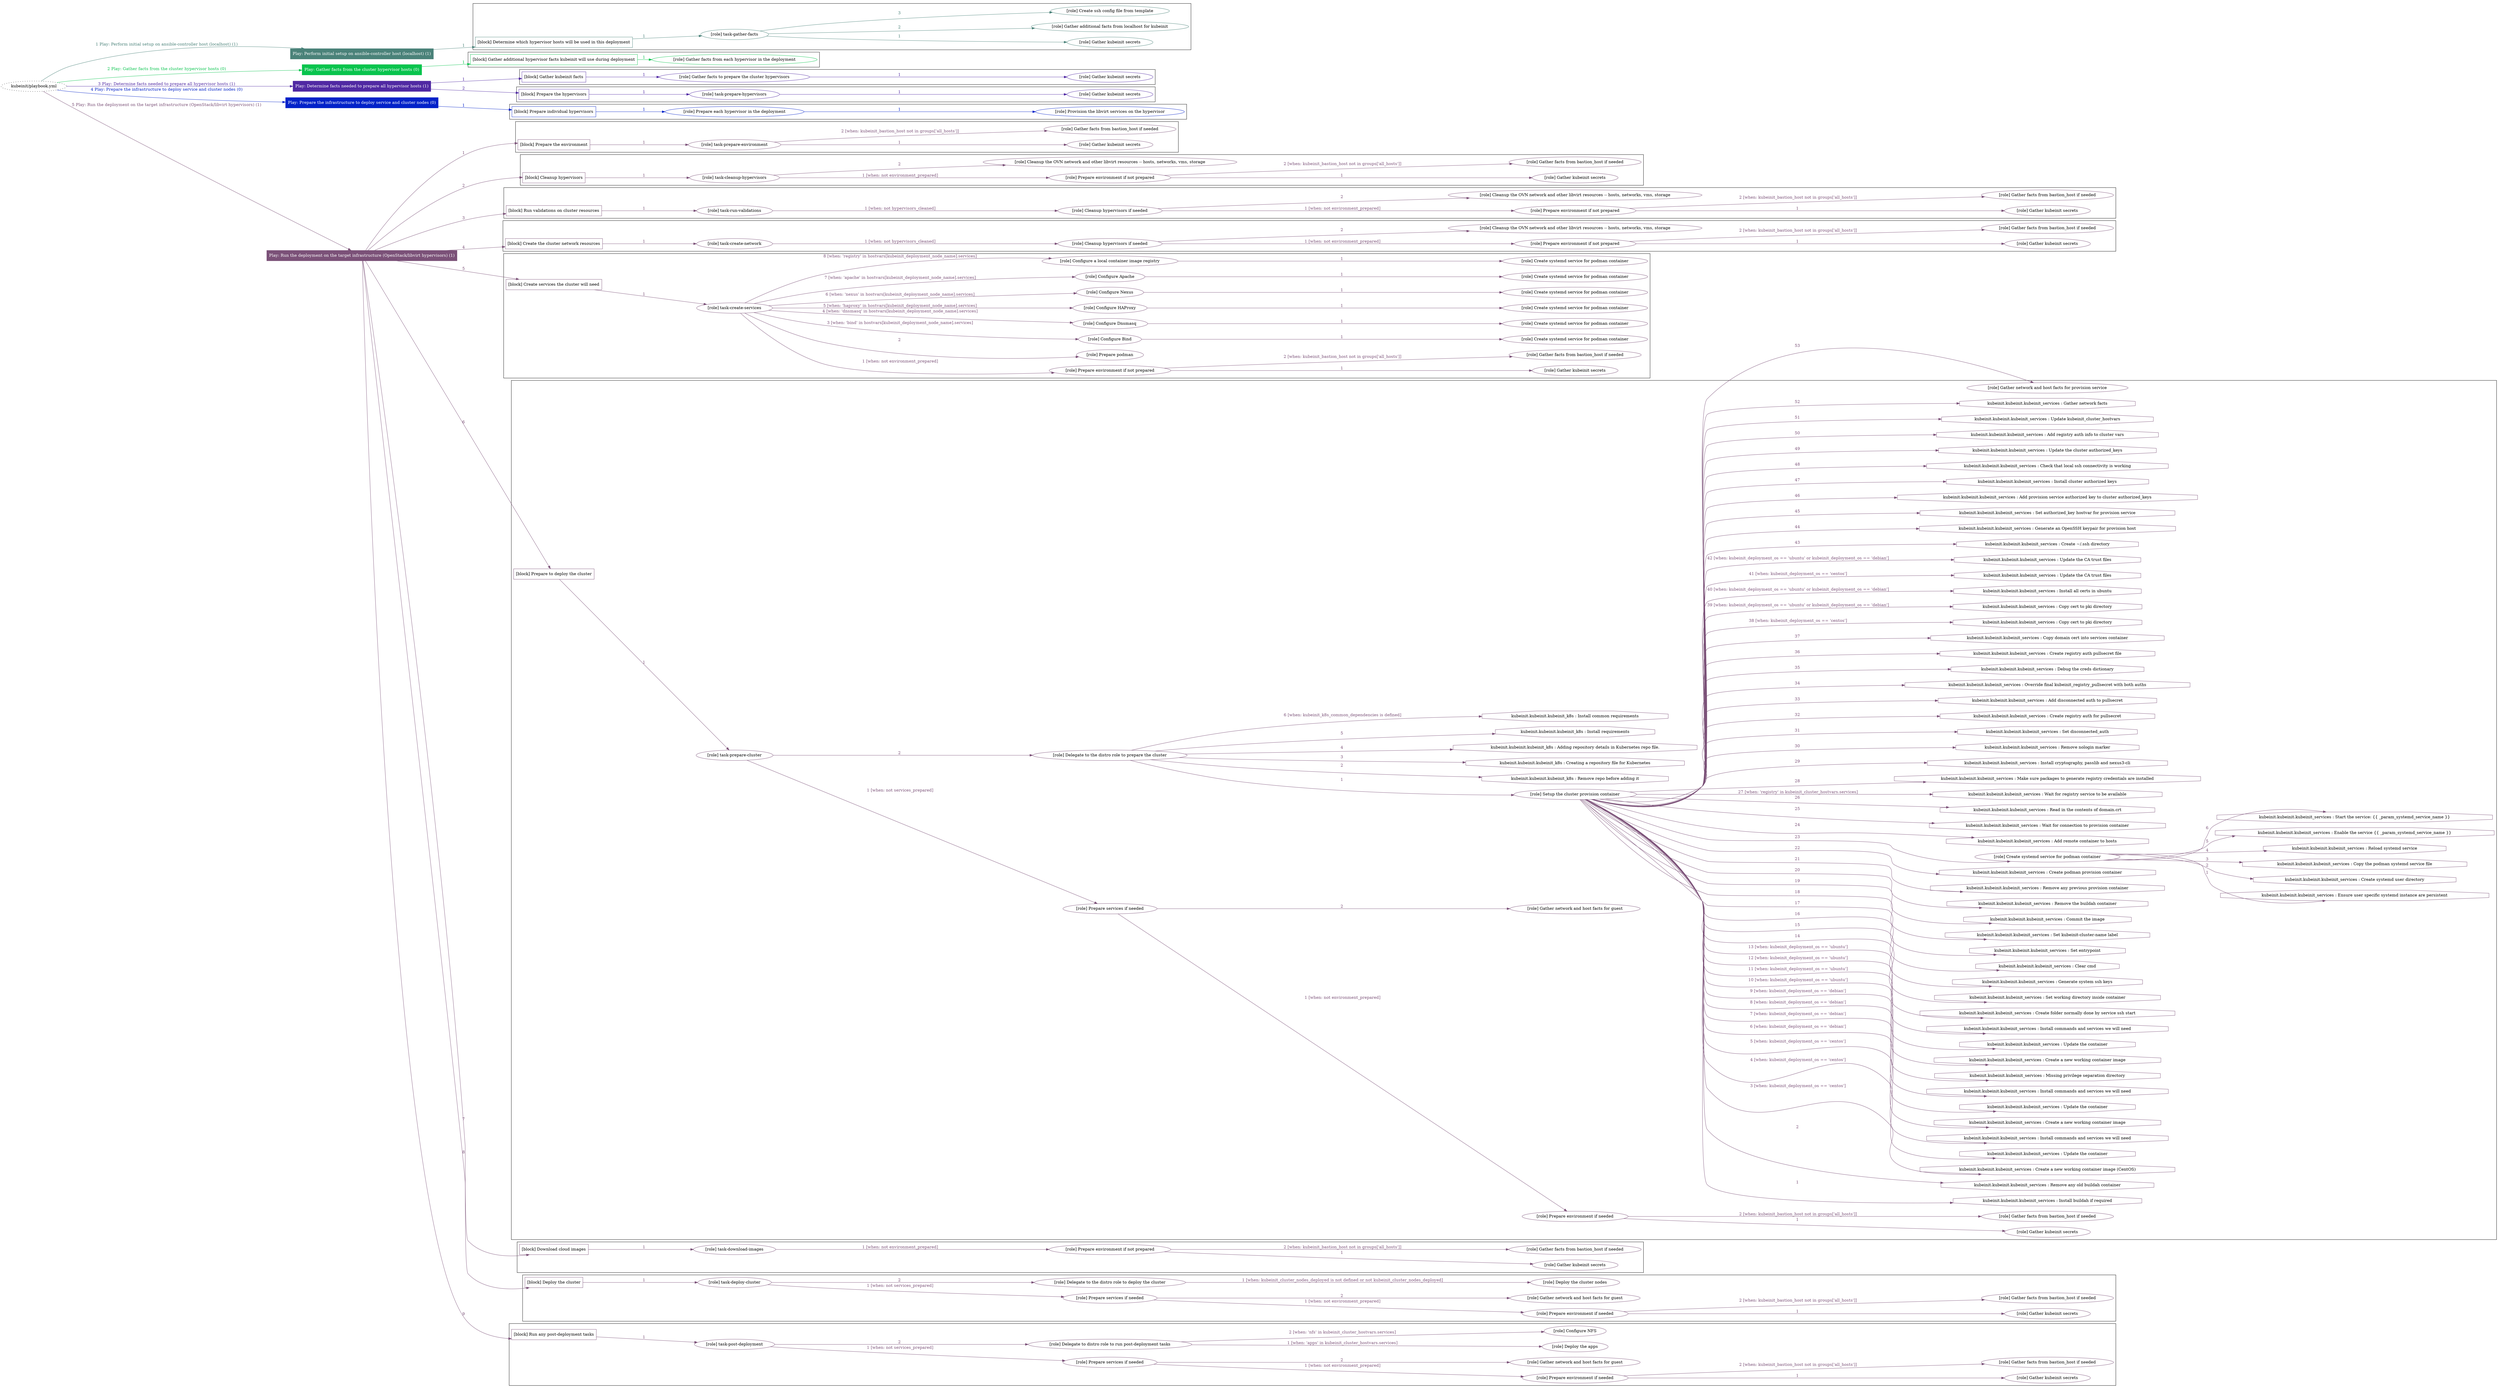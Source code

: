 digraph {
	graph [concentrate=true ordering=in rankdir=LR ratio=fill]
	edge [esep=5 sep=10]
	"kubeinit/playbook.yml" [URL="/home/runner/work/kubeinit/kubeinit/kubeinit/playbook.yml" id=playbook_361b65ea style=dotted]
	"kubeinit/playbook.yml" -> play_b3e62a9f [label="1 Play: Perform initial setup on ansible-controller host (localhost) (1)" color="#4a8279" fontcolor="#4a8279" id=edge_play_b3e62a9f labeltooltip="1 Play: Perform initial setup on ansible-controller host (localhost) (1)" tooltip="1 Play: Perform initial setup on ansible-controller host (localhost) (1)"]
	subgraph "Play: Perform initial setup on ansible-controller host (localhost) (1)" {
		play_b3e62a9f [label="Play: Perform initial setup on ansible-controller host (localhost) (1)" URL="/home/runner/work/kubeinit/kubeinit/kubeinit/playbook.yml" color="#4a8279" fontcolor="#ffffff" id=play_b3e62a9f shape=box style=filled tooltip=localhost]
		play_b3e62a9f -> block_af0c5533 [label=1 color="#4a8279" fontcolor="#4a8279" id=edge_block_af0c5533 labeltooltip=1 tooltip=1]
		subgraph cluster_block_af0c5533 {
			block_af0c5533 [label="[block] Determine which hypervisor hosts will be used in this deployment" URL="/home/runner/work/kubeinit/kubeinit/kubeinit/playbook.yml" color="#4a8279" id=block_af0c5533 labeltooltip="Determine which hypervisor hosts will be used in this deployment" shape=box tooltip="Determine which hypervisor hosts will be used in this deployment"]
			block_af0c5533 -> role_bf0144e6 [label="1 " color="#4a8279" fontcolor="#4a8279" id=edge_role_bf0144e6 labeltooltip="1 " tooltip="1 "]
			subgraph "task-gather-facts" {
				role_bf0144e6 [label="[role] task-gather-facts" URL="/home/runner/work/kubeinit/kubeinit/kubeinit/playbook.yml" color="#4a8279" id=role_bf0144e6 tooltip="task-gather-facts"]
				role_bf0144e6 -> role_1906654a [label="1 " color="#4a8279" fontcolor="#4a8279" id=edge_role_1906654a labeltooltip="1 " tooltip="1 "]
				subgraph "Gather kubeinit secrets" {
					role_1906654a [label="[role] Gather kubeinit secrets" URL="/home/runner/.ansible/collections/ansible_collections/kubeinit/kubeinit/roles/kubeinit_prepare/tasks/build_hypervisors_group.yml" color="#4a8279" id=role_1906654a tooltip="Gather kubeinit secrets"]
				}
				role_bf0144e6 -> role_5c1227d4 [label="2 " color="#4a8279" fontcolor="#4a8279" id=edge_role_5c1227d4 labeltooltip="2 " tooltip="2 "]
				subgraph "Gather additional facts from localhost for kubeinit" {
					role_5c1227d4 [label="[role] Gather additional facts from localhost for kubeinit" URL="/home/runner/.ansible/collections/ansible_collections/kubeinit/kubeinit/roles/kubeinit_prepare/tasks/build_hypervisors_group.yml" color="#4a8279" id=role_5c1227d4 tooltip="Gather additional facts from localhost for kubeinit"]
				}
				role_bf0144e6 -> role_2dbf380c [label="3 " color="#4a8279" fontcolor="#4a8279" id=edge_role_2dbf380c labeltooltip="3 " tooltip="3 "]
				subgraph "Create ssh config file from template" {
					role_2dbf380c [label="[role] Create ssh config file from template" URL="/home/runner/.ansible/collections/ansible_collections/kubeinit/kubeinit/roles/kubeinit_prepare/tasks/build_hypervisors_group.yml" color="#4a8279" id=role_2dbf380c tooltip="Create ssh config file from template"]
				}
			}
		}
	}
	"kubeinit/playbook.yml" -> play_c5964bd3 [label="2 Play: Gather facts from the cluster hypervisor hosts (0)" color="#08c44d" fontcolor="#08c44d" id=edge_play_c5964bd3 labeltooltip="2 Play: Gather facts from the cluster hypervisor hosts (0)" tooltip="2 Play: Gather facts from the cluster hypervisor hosts (0)"]
	subgraph "Play: Gather facts from the cluster hypervisor hosts (0)" {
		play_c5964bd3 [label="Play: Gather facts from the cluster hypervisor hosts (0)" URL="/home/runner/work/kubeinit/kubeinit/kubeinit/playbook.yml" color="#08c44d" fontcolor="#ffffff" id=play_c5964bd3 shape=box style=filled tooltip="Play: Gather facts from the cluster hypervisor hosts (0)"]
		play_c5964bd3 -> block_fba85bfd [label=1 color="#08c44d" fontcolor="#08c44d" id=edge_block_fba85bfd labeltooltip=1 tooltip=1]
		subgraph cluster_block_fba85bfd {
			block_fba85bfd [label="[block] Gather additional hypervisor facts kubeinit will use during deployment" URL="/home/runner/work/kubeinit/kubeinit/kubeinit/playbook.yml" color="#08c44d" id=block_fba85bfd labeltooltip="Gather additional hypervisor facts kubeinit will use during deployment" shape=box tooltip="Gather additional hypervisor facts kubeinit will use during deployment"]
			block_fba85bfd -> role_62f5d34b [label="1 " color="#08c44d" fontcolor="#08c44d" id=edge_role_62f5d34b labeltooltip="1 " tooltip="1 "]
			subgraph "Gather facts from each hypervisor in the deployment" {
				role_62f5d34b [label="[role] Gather facts from each hypervisor in the deployment" URL="/home/runner/work/kubeinit/kubeinit/kubeinit/playbook.yml" color="#08c44d" id=role_62f5d34b tooltip="Gather facts from each hypervisor in the deployment"]
			}
		}
	}
	"kubeinit/playbook.yml" -> play_4a8a446f [label="3 Play: Determine facts needed to prepare all hypervisor hosts (1)" color="#5029a3" fontcolor="#5029a3" id=edge_play_4a8a446f labeltooltip="3 Play: Determine facts needed to prepare all hypervisor hosts (1)" tooltip="3 Play: Determine facts needed to prepare all hypervisor hosts (1)"]
	subgraph "Play: Determine facts needed to prepare all hypervisor hosts (1)" {
		play_4a8a446f [label="Play: Determine facts needed to prepare all hypervisor hosts (1)" URL="/home/runner/work/kubeinit/kubeinit/kubeinit/playbook.yml" color="#5029a3" fontcolor="#ffffff" id=play_4a8a446f shape=box style=filled tooltip=localhost]
		play_4a8a446f -> block_dde45bd8 [label=1 color="#5029a3" fontcolor="#5029a3" id=edge_block_dde45bd8 labeltooltip=1 tooltip=1]
		subgraph cluster_block_dde45bd8 {
			block_dde45bd8 [label="[block] Gather kubeinit facts" URL="/home/runner/work/kubeinit/kubeinit/kubeinit/playbook.yml" color="#5029a3" id=block_dde45bd8 labeltooltip="Gather kubeinit facts" shape=box tooltip="Gather kubeinit facts"]
			block_dde45bd8 -> role_4c8bd65c [label="1 " color="#5029a3" fontcolor="#5029a3" id=edge_role_4c8bd65c labeltooltip="1 " tooltip="1 "]
			subgraph "Gather facts to prepare the cluster hypervisors" {
				role_4c8bd65c [label="[role] Gather facts to prepare the cluster hypervisors" URL="/home/runner/work/kubeinit/kubeinit/kubeinit/playbook.yml" color="#5029a3" id=role_4c8bd65c tooltip="Gather facts to prepare the cluster hypervisors"]
				role_4c8bd65c -> role_ab2746eb [label="1 " color="#5029a3" fontcolor="#5029a3" id=edge_role_ab2746eb labeltooltip="1 " tooltip="1 "]
				subgraph "Gather kubeinit secrets" {
					role_ab2746eb [label="[role] Gather kubeinit secrets" URL="/home/runner/.ansible/collections/ansible_collections/kubeinit/kubeinit/roles/kubeinit_prepare/tasks/gather_kubeinit_facts.yml" color="#5029a3" id=role_ab2746eb tooltip="Gather kubeinit secrets"]
				}
			}
		}
		play_4a8a446f -> block_b408768c [label=2 color="#5029a3" fontcolor="#5029a3" id=edge_block_b408768c labeltooltip=2 tooltip=2]
		subgraph cluster_block_b408768c {
			block_b408768c [label="[block] Prepare the hypervisors" URL="/home/runner/work/kubeinit/kubeinit/kubeinit/playbook.yml" color="#5029a3" id=block_b408768c labeltooltip="Prepare the hypervisors" shape=box tooltip="Prepare the hypervisors"]
			block_b408768c -> role_eee47ec4 [label="1 " color="#5029a3" fontcolor="#5029a3" id=edge_role_eee47ec4 labeltooltip="1 " tooltip="1 "]
			subgraph "task-prepare-hypervisors" {
				role_eee47ec4 [label="[role] task-prepare-hypervisors" URL="/home/runner/work/kubeinit/kubeinit/kubeinit/playbook.yml" color="#5029a3" id=role_eee47ec4 tooltip="task-prepare-hypervisors"]
				role_eee47ec4 -> role_eaff25ce [label="1 " color="#5029a3" fontcolor="#5029a3" id=edge_role_eaff25ce labeltooltip="1 " tooltip="1 "]
				subgraph "Gather kubeinit secrets" {
					role_eaff25ce [label="[role] Gather kubeinit secrets" URL="/home/runner/.ansible/collections/ansible_collections/kubeinit/kubeinit/roles/kubeinit_prepare/tasks/gather_kubeinit_facts.yml" color="#5029a3" id=role_eaff25ce tooltip="Gather kubeinit secrets"]
				}
			}
		}
	}
	"kubeinit/playbook.yml" -> play_ca485566 [label="4 Play: Prepare the infrastructure to deploy service and cluster nodes (0)" color="#0322c9" fontcolor="#0322c9" id=edge_play_ca485566 labeltooltip="4 Play: Prepare the infrastructure to deploy service and cluster nodes (0)" tooltip="4 Play: Prepare the infrastructure to deploy service and cluster nodes (0)"]
	subgraph "Play: Prepare the infrastructure to deploy service and cluster nodes (0)" {
		play_ca485566 [label="Play: Prepare the infrastructure to deploy service and cluster nodes (0)" URL="/home/runner/work/kubeinit/kubeinit/kubeinit/playbook.yml" color="#0322c9" fontcolor="#ffffff" id=play_ca485566 shape=box style=filled tooltip="Play: Prepare the infrastructure to deploy service and cluster nodes (0)"]
		play_ca485566 -> block_702cf158 [label=1 color="#0322c9" fontcolor="#0322c9" id=edge_block_702cf158 labeltooltip=1 tooltip=1]
		subgraph cluster_block_702cf158 {
			block_702cf158 [label="[block] Prepare individual hypervisors" URL="/home/runner/work/kubeinit/kubeinit/kubeinit/playbook.yml" color="#0322c9" id=block_702cf158 labeltooltip="Prepare individual hypervisors" shape=box tooltip="Prepare individual hypervisors"]
			block_702cf158 -> role_6447efda [label="1 " color="#0322c9" fontcolor="#0322c9" id=edge_role_6447efda labeltooltip="1 " tooltip="1 "]
			subgraph "Prepare each hypervisor in the deployment" {
				role_6447efda [label="[role] Prepare each hypervisor in the deployment" URL="/home/runner/work/kubeinit/kubeinit/kubeinit/playbook.yml" color="#0322c9" id=role_6447efda tooltip="Prepare each hypervisor in the deployment"]
				role_6447efda -> role_c82d79ea [label="1 " color="#0322c9" fontcolor="#0322c9" id=edge_role_c82d79ea labeltooltip="1 " tooltip="1 "]
				subgraph "Provision the libvirt services on the hypervisor" {
					role_c82d79ea [label="[role] Provision the libvirt services on the hypervisor" URL="/home/runner/.ansible/collections/ansible_collections/kubeinit/kubeinit/roles/kubeinit_prepare/tasks/prepare_hypervisor.yml" color="#0322c9" id=role_c82d79ea tooltip="Provision the libvirt services on the hypervisor"]
				}
			}
		}
	}
	"kubeinit/playbook.yml" -> play_d9f75e92 [label="5 Play: Run the deployment on the target infrastructure (OpenStack/libvirt hypervisors) (1)" color="#7b5178" fontcolor="#7b5178" id=edge_play_d9f75e92 labeltooltip="5 Play: Run the deployment on the target infrastructure (OpenStack/libvirt hypervisors) (1)" tooltip="5 Play: Run the deployment on the target infrastructure (OpenStack/libvirt hypervisors) (1)"]
	subgraph "Play: Run the deployment on the target infrastructure (OpenStack/libvirt hypervisors) (1)" {
		play_d9f75e92 [label="Play: Run the deployment on the target infrastructure (OpenStack/libvirt hypervisors) (1)" URL="/home/runner/work/kubeinit/kubeinit/kubeinit/playbook.yml" color="#7b5178" fontcolor="#ffffff" id=play_d9f75e92 shape=box style=filled tooltip=localhost]
		play_d9f75e92 -> block_9f8f57a9 [label=1 color="#7b5178" fontcolor="#7b5178" id=edge_block_9f8f57a9 labeltooltip=1 tooltip=1]
		subgraph cluster_block_9f8f57a9 {
			block_9f8f57a9 [label="[block] Prepare the environment" URL="/home/runner/work/kubeinit/kubeinit/kubeinit/playbook.yml" color="#7b5178" id=block_9f8f57a9 labeltooltip="Prepare the environment" shape=box tooltip="Prepare the environment"]
			block_9f8f57a9 -> role_2798188c [label="1 " color="#7b5178" fontcolor="#7b5178" id=edge_role_2798188c labeltooltip="1 " tooltip="1 "]
			subgraph "task-prepare-environment" {
				role_2798188c [label="[role] task-prepare-environment" URL="/home/runner/work/kubeinit/kubeinit/kubeinit/playbook.yml" color="#7b5178" id=role_2798188c tooltip="task-prepare-environment"]
				role_2798188c -> role_cd107e41 [label="1 " color="#7b5178" fontcolor="#7b5178" id=edge_role_cd107e41 labeltooltip="1 " tooltip="1 "]
				subgraph "Gather kubeinit secrets" {
					role_cd107e41 [label="[role] Gather kubeinit secrets" URL="/home/runner/.ansible/collections/ansible_collections/kubeinit/kubeinit/roles/kubeinit_prepare/tasks/gather_kubeinit_facts.yml" color="#7b5178" id=role_cd107e41 tooltip="Gather kubeinit secrets"]
				}
				role_2798188c -> role_d65cfbbd [label="2 [when: kubeinit_bastion_host not in groups['all_hosts']]" color="#7b5178" fontcolor="#7b5178" id=edge_role_d65cfbbd labeltooltip="2 [when: kubeinit_bastion_host not in groups['all_hosts']]" tooltip="2 [when: kubeinit_bastion_host not in groups['all_hosts']]"]
				subgraph "Gather facts from bastion_host if needed" {
					role_d65cfbbd [label="[role] Gather facts from bastion_host if needed" URL="/home/runner/.ansible/collections/ansible_collections/kubeinit/kubeinit/roles/kubeinit_prepare/tasks/main.yml" color="#7b5178" id=role_d65cfbbd tooltip="Gather facts from bastion_host if needed"]
				}
			}
		}
		play_d9f75e92 -> block_41f5ced5 [label=2 color="#7b5178" fontcolor="#7b5178" id=edge_block_41f5ced5 labeltooltip=2 tooltip=2]
		subgraph cluster_block_41f5ced5 {
			block_41f5ced5 [label="[block] Cleanup hypervisors" URL="/home/runner/work/kubeinit/kubeinit/kubeinit/playbook.yml" color="#7b5178" id=block_41f5ced5 labeltooltip="Cleanup hypervisors" shape=box tooltip="Cleanup hypervisors"]
			block_41f5ced5 -> role_36dae652 [label="1 " color="#7b5178" fontcolor="#7b5178" id=edge_role_36dae652 labeltooltip="1 " tooltip="1 "]
			subgraph "task-cleanup-hypervisors" {
				role_36dae652 [label="[role] task-cleanup-hypervisors" URL="/home/runner/work/kubeinit/kubeinit/kubeinit/playbook.yml" color="#7b5178" id=role_36dae652 tooltip="task-cleanup-hypervisors"]
				role_36dae652 -> role_4b473ea8 [label="1 [when: not environment_prepared]" color="#7b5178" fontcolor="#7b5178" id=edge_role_4b473ea8 labeltooltip="1 [when: not environment_prepared]" tooltip="1 [when: not environment_prepared]"]
				subgraph "Prepare environment if not prepared" {
					role_4b473ea8 [label="[role] Prepare environment if not prepared" URL="/home/runner/.ansible/collections/ansible_collections/kubeinit/kubeinit/roles/kubeinit_libvirt/tasks/cleanup_hypervisors.yml" color="#7b5178" id=role_4b473ea8 tooltip="Prepare environment if not prepared"]
					role_4b473ea8 -> role_d574fa46 [label="1 " color="#7b5178" fontcolor="#7b5178" id=edge_role_d574fa46 labeltooltip="1 " tooltip="1 "]
					subgraph "Gather kubeinit secrets" {
						role_d574fa46 [label="[role] Gather kubeinit secrets" URL="/home/runner/.ansible/collections/ansible_collections/kubeinit/kubeinit/roles/kubeinit_prepare/tasks/gather_kubeinit_facts.yml" color="#7b5178" id=role_d574fa46 tooltip="Gather kubeinit secrets"]
					}
					role_4b473ea8 -> role_0078a7bf [label="2 [when: kubeinit_bastion_host not in groups['all_hosts']]" color="#7b5178" fontcolor="#7b5178" id=edge_role_0078a7bf labeltooltip="2 [when: kubeinit_bastion_host not in groups['all_hosts']]" tooltip="2 [when: kubeinit_bastion_host not in groups['all_hosts']]"]
					subgraph "Gather facts from bastion_host if needed" {
						role_0078a7bf [label="[role] Gather facts from bastion_host if needed" URL="/home/runner/.ansible/collections/ansible_collections/kubeinit/kubeinit/roles/kubeinit_prepare/tasks/main.yml" color="#7b5178" id=role_0078a7bf tooltip="Gather facts from bastion_host if needed"]
					}
				}
				role_36dae652 -> role_4e3e2920 [label="2 " color="#7b5178" fontcolor="#7b5178" id=edge_role_4e3e2920 labeltooltip="2 " tooltip="2 "]
				subgraph "Cleanup the OVN network and other libvirt resources -- hosts, networks, vms, storage" {
					role_4e3e2920 [label="[role] Cleanup the OVN network and other libvirt resources -- hosts, networks, vms, storage" URL="/home/runner/.ansible/collections/ansible_collections/kubeinit/kubeinit/roles/kubeinit_libvirt/tasks/cleanup_hypervisors.yml" color="#7b5178" id=role_4e3e2920 tooltip="Cleanup the OVN network and other libvirt resources -- hosts, networks, vms, storage"]
				}
			}
		}
		play_d9f75e92 -> block_f44bf52b [label=3 color="#7b5178" fontcolor="#7b5178" id=edge_block_f44bf52b labeltooltip=3 tooltip=3]
		subgraph cluster_block_f44bf52b {
			block_f44bf52b [label="[block] Run validations on cluster resources" URL="/home/runner/work/kubeinit/kubeinit/kubeinit/playbook.yml" color="#7b5178" id=block_f44bf52b labeltooltip="Run validations on cluster resources" shape=box tooltip="Run validations on cluster resources"]
			block_f44bf52b -> role_6940eb8f [label="1 " color="#7b5178" fontcolor="#7b5178" id=edge_role_6940eb8f labeltooltip="1 " tooltip="1 "]
			subgraph "task-run-validations" {
				role_6940eb8f [label="[role] task-run-validations" URL="/home/runner/work/kubeinit/kubeinit/kubeinit/playbook.yml" color="#7b5178" id=role_6940eb8f tooltip="task-run-validations"]
				role_6940eb8f -> role_b1156f1d [label="1 [when: not hypervisors_cleaned]" color="#7b5178" fontcolor="#7b5178" id=edge_role_b1156f1d labeltooltip="1 [when: not hypervisors_cleaned]" tooltip="1 [when: not hypervisors_cleaned]"]
				subgraph "Cleanup hypervisors if needed" {
					role_b1156f1d [label="[role] Cleanup hypervisors if needed" URL="/home/runner/.ansible/collections/ansible_collections/kubeinit/kubeinit/roles/kubeinit_validations/tasks/main.yml" color="#7b5178" id=role_b1156f1d tooltip="Cleanup hypervisors if needed"]
					role_b1156f1d -> role_79e52394 [label="1 [when: not environment_prepared]" color="#7b5178" fontcolor="#7b5178" id=edge_role_79e52394 labeltooltip="1 [when: not environment_prepared]" tooltip="1 [when: not environment_prepared]"]
					subgraph "Prepare environment if not prepared" {
						role_79e52394 [label="[role] Prepare environment if not prepared" URL="/home/runner/.ansible/collections/ansible_collections/kubeinit/kubeinit/roles/kubeinit_libvirt/tasks/cleanup_hypervisors.yml" color="#7b5178" id=role_79e52394 tooltip="Prepare environment if not prepared"]
						role_79e52394 -> role_8ebe5f93 [label="1 " color="#7b5178" fontcolor="#7b5178" id=edge_role_8ebe5f93 labeltooltip="1 " tooltip="1 "]
						subgraph "Gather kubeinit secrets" {
							role_8ebe5f93 [label="[role] Gather kubeinit secrets" URL="/home/runner/.ansible/collections/ansible_collections/kubeinit/kubeinit/roles/kubeinit_prepare/tasks/gather_kubeinit_facts.yml" color="#7b5178" id=role_8ebe5f93 tooltip="Gather kubeinit secrets"]
						}
						role_79e52394 -> role_9591cccd [label="2 [when: kubeinit_bastion_host not in groups['all_hosts']]" color="#7b5178" fontcolor="#7b5178" id=edge_role_9591cccd labeltooltip="2 [when: kubeinit_bastion_host not in groups['all_hosts']]" tooltip="2 [when: kubeinit_bastion_host not in groups['all_hosts']]"]
						subgraph "Gather facts from bastion_host if needed" {
							role_9591cccd [label="[role] Gather facts from bastion_host if needed" URL="/home/runner/.ansible/collections/ansible_collections/kubeinit/kubeinit/roles/kubeinit_prepare/tasks/main.yml" color="#7b5178" id=role_9591cccd tooltip="Gather facts from bastion_host if needed"]
						}
					}
					role_b1156f1d -> role_8e2ba5d7 [label="2 " color="#7b5178" fontcolor="#7b5178" id=edge_role_8e2ba5d7 labeltooltip="2 " tooltip="2 "]
					subgraph "Cleanup the OVN network and other libvirt resources -- hosts, networks, vms, storage" {
						role_8e2ba5d7 [label="[role] Cleanup the OVN network and other libvirt resources -- hosts, networks, vms, storage" URL="/home/runner/.ansible/collections/ansible_collections/kubeinit/kubeinit/roles/kubeinit_libvirt/tasks/cleanup_hypervisors.yml" color="#7b5178" id=role_8e2ba5d7 tooltip="Cleanup the OVN network and other libvirt resources -- hosts, networks, vms, storage"]
					}
				}
			}
		}
		play_d9f75e92 -> block_42e3acfe [label=4 color="#7b5178" fontcolor="#7b5178" id=edge_block_42e3acfe labeltooltip=4 tooltip=4]
		subgraph cluster_block_42e3acfe {
			block_42e3acfe [label="[block] Create the cluster network resources" URL="/home/runner/work/kubeinit/kubeinit/kubeinit/playbook.yml" color="#7b5178" id=block_42e3acfe labeltooltip="Create the cluster network resources" shape=box tooltip="Create the cluster network resources"]
			block_42e3acfe -> role_cb907520 [label="1 " color="#7b5178" fontcolor="#7b5178" id=edge_role_cb907520 labeltooltip="1 " tooltip="1 "]
			subgraph "task-create-network" {
				role_cb907520 [label="[role] task-create-network" URL="/home/runner/work/kubeinit/kubeinit/kubeinit/playbook.yml" color="#7b5178" id=role_cb907520 tooltip="task-create-network"]
				role_cb907520 -> role_51d45211 [label="1 [when: not hypervisors_cleaned]" color="#7b5178" fontcolor="#7b5178" id=edge_role_51d45211 labeltooltip="1 [when: not hypervisors_cleaned]" tooltip="1 [when: not hypervisors_cleaned]"]
				subgraph "Cleanup hypervisors if needed" {
					role_51d45211 [label="[role] Cleanup hypervisors if needed" URL="/home/runner/.ansible/collections/ansible_collections/kubeinit/kubeinit/roles/kubeinit_libvirt/tasks/create_network.yml" color="#7b5178" id=role_51d45211 tooltip="Cleanup hypervisors if needed"]
					role_51d45211 -> role_12e71804 [label="1 [when: not environment_prepared]" color="#7b5178" fontcolor="#7b5178" id=edge_role_12e71804 labeltooltip="1 [when: not environment_prepared]" tooltip="1 [when: not environment_prepared]"]
					subgraph "Prepare environment if not prepared" {
						role_12e71804 [label="[role] Prepare environment if not prepared" URL="/home/runner/.ansible/collections/ansible_collections/kubeinit/kubeinit/roles/kubeinit_libvirt/tasks/cleanup_hypervisors.yml" color="#7b5178" id=role_12e71804 tooltip="Prepare environment if not prepared"]
						role_12e71804 -> role_ed273d5f [label="1 " color="#7b5178" fontcolor="#7b5178" id=edge_role_ed273d5f labeltooltip="1 " tooltip="1 "]
						subgraph "Gather kubeinit secrets" {
							role_ed273d5f [label="[role] Gather kubeinit secrets" URL="/home/runner/.ansible/collections/ansible_collections/kubeinit/kubeinit/roles/kubeinit_prepare/tasks/gather_kubeinit_facts.yml" color="#7b5178" id=role_ed273d5f tooltip="Gather kubeinit secrets"]
						}
						role_12e71804 -> role_2e0cdaa3 [label="2 [when: kubeinit_bastion_host not in groups['all_hosts']]" color="#7b5178" fontcolor="#7b5178" id=edge_role_2e0cdaa3 labeltooltip="2 [when: kubeinit_bastion_host not in groups['all_hosts']]" tooltip="2 [when: kubeinit_bastion_host not in groups['all_hosts']]"]
						subgraph "Gather facts from bastion_host if needed" {
							role_2e0cdaa3 [label="[role] Gather facts from bastion_host if needed" URL="/home/runner/.ansible/collections/ansible_collections/kubeinit/kubeinit/roles/kubeinit_prepare/tasks/main.yml" color="#7b5178" id=role_2e0cdaa3 tooltip="Gather facts from bastion_host if needed"]
						}
					}
					role_51d45211 -> role_5a5e2b41 [label="2 " color="#7b5178" fontcolor="#7b5178" id=edge_role_5a5e2b41 labeltooltip="2 " tooltip="2 "]
					subgraph "Cleanup the OVN network and other libvirt resources -- hosts, networks, vms, storage" {
						role_5a5e2b41 [label="[role] Cleanup the OVN network and other libvirt resources -- hosts, networks, vms, storage" URL="/home/runner/.ansible/collections/ansible_collections/kubeinit/kubeinit/roles/kubeinit_libvirt/tasks/cleanup_hypervisors.yml" color="#7b5178" id=role_5a5e2b41 tooltip="Cleanup the OVN network and other libvirt resources -- hosts, networks, vms, storage"]
					}
				}
			}
		}
		play_d9f75e92 -> block_06dd0deb [label=5 color="#7b5178" fontcolor="#7b5178" id=edge_block_06dd0deb labeltooltip=5 tooltip=5]
		subgraph cluster_block_06dd0deb {
			block_06dd0deb [label="[block] Create services the cluster will need" URL="/home/runner/work/kubeinit/kubeinit/kubeinit/playbook.yml" color="#7b5178" id=block_06dd0deb labeltooltip="Create services the cluster will need" shape=box tooltip="Create services the cluster will need"]
			block_06dd0deb -> role_f49ca30a [label="1 " color="#7b5178" fontcolor="#7b5178" id=edge_role_f49ca30a labeltooltip="1 " tooltip="1 "]
			subgraph "task-create-services" {
				role_f49ca30a [label="[role] task-create-services" URL="/home/runner/work/kubeinit/kubeinit/kubeinit/playbook.yml" color="#7b5178" id=role_f49ca30a tooltip="task-create-services"]
				role_f49ca30a -> role_7dcd8ce1 [label="1 [when: not environment_prepared]" color="#7b5178" fontcolor="#7b5178" id=edge_role_7dcd8ce1 labeltooltip="1 [when: not environment_prepared]" tooltip="1 [when: not environment_prepared]"]
				subgraph "Prepare environment if not prepared" {
					role_7dcd8ce1 [label="[role] Prepare environment if not prepared" URL="/home/runner/.ansible/collections/ansible_collections/kubeinit/kubeinit/roles/kubeinit_services/tasks/main.yml" color="#7b5178" id=role_7dcd8ce1 tooltip="Prepare environment if not prepared"]
					role_7dcd8ce1 -> role_6a1b397d [label="1 " color="#7b5178" fontcolor="#7b5178" id=edge_role_6a1b397d labeltooltip="1 " tooltip="1 "]
					subgraph "Gather kubeinit secrets" {
						role_6a1b397d [label="[role] Gather kubeinit secrets" URL="/home/runner/.ansible/collections/ansible_collections/kubeinit/kubeinit/roles/kubeinit_prepare/tasks/gather_kubeinit_facts.yml" color="#7b5178" id=role_6a1b397d tooltip="Gather kubeinit secrets"]
					}
					role_7dcd8ce1 -> role_03c5669d [label="2 [when: kubeinit_bastion_host not in groups['all_hosts']]" color="#7b5178" fontcolor="#7b5178" id=edge_role_03c5669d labeltooltip="2 [when: kubeinit_bastion_host not in groups['all_hosts']]" tooltip="2 [when: kubeinit_bastion_host not in groups['all_hosts']]"]
					subgraph "Gather facts from bastion_host if needed" {
						role_03c5669d [label="[role] Gather facts from bastion_host if needed" URL="/home/runner/.ansible/collections/ansible_collections/kubeinit/kubeinit/roles/kubeinit_prepare/tasks/main.yml" color="#7b5178" id=role_03c5669d tooltip="Gather facts from bastion_host if needed"]
					}
				}
				role_f49ca30a -> role_4650d335 [label="2 " color="#7b5178" fontcolor="#7b5178" id=edge_role_4650d335 labeltooltip="2 " tooltip="2 "]
				subgraph "Prepare podman" {
					role_4650d335 [label="[role] Prepare podman" URL="/home/runner/.ansible/collections/ansible_collections/kubeinit/kubeinit/roles/kubeinit_services/tasks/00_create_service_pod.yml" color="#7b5178" id=role_4650d335 tooltip="Prepare podman"]
				}
				role_f49ca30a -> role_3c21757b [label="3 [when: 'bind' in hostvars[kubeinit_deployment_node_name].services]" color="#7b5178" fontcolor="#7b5178" id=edge_role_3c21757b labeltooltip="3 [when: 'bind' in hostvars[kubeinit_deployment_node_name].services]" tooltip="3 [when: 'bind' in hostvars[kubeinit_deployment_node_name].services]"]
				subgraph "Configure Bind" {
					role_3c21757b [label="[role] Configure Bind" URL="/home/runner/.ansible/collections/ansible_collections/kubeinit/kubeinit/roles/kubeinit_services/tasks/start_services_containers.yml" color="#7b5178" id=role_3c21757b tooltip="Configure Bind"]
					role_3c21757b -> role_fe3926bd [label="1 " color="#7b5178" fontcolor="#7b5178" id=edge_role_fe3926bd labeltooltip="1 " tooltip="1 "]
					subgraph "Create systemd service for podman container" {
						role_fe3926bd [label="[role] Create systemd service for podman container" URL="/home/runner/.ansible/collections/ansible_collections/kubeinit/kubeinit/roles/kubeinit_bind/tasks/main.yml" color="#7b5178" id=role_fe3926bd tooltip="Create systemd service for podman container"]
					}
				}
				role_f49ca30a -> role_0defd708 [label="4 [when: 'dnsmasq' in hostvars[kubeinit_deployment_node_name].services]" color="#7b5178" fontcolor="#7b5178" id=edge_role_0defd708 labeltooltip="4 [when: 'dnsmasq' in hostvars[kubeinit_deployment_node_name].services]" tooltip="4 [when: 'dnsmasq' in hostvars[kubeinit_deployment_node_name].services]"]
				subgraph "Configure Dnsmasq" {
					role_0defd708 [label="[role] Configure Dnsmasq" URL="/home/runner/.ansible/collections/ansible_collections/kubeinit/kubeinit/roles/kubeinit_services/tasks/start_services_containers.yml" color="#7b5178" id=role_0defd708 tooltip="Configure Dnsmasq"]
					role_0defd708 -> role_6ee1767a [label="1 " color="#7b5178" fontcolor="#7b5178" id=edge_role_6ee1767a labeltooltip="1 " tooltip="1 "]
					subgraph "Create systemd service for podman container" {
						role_6ee1767a [label="[role] Create systemd service for podman container" URL="/home/runner/.ansible/collections/ansible_collections/kubeinit/kubeinit/roles/kubeinit_dnsmasq/tasks/main.yml" color="#7b5178" id=role_6ee1767a tooltip="Create systemd service for podman container"]
					}
				}
				role_f49ca30a -> role_697a9447 [label="5 [when: 'haproxy' in hostvars[kubeinit_deployment_node_name].services]" color="#7b5178" fontcolor="#7b5178" id=edge_role_697a9447 labeltooltip="5 [when: 'haproxy' in hostvars[kubeinit_deployment_node_name].services]" tooltip="5 [when: 'haproxy' in hostvars[kubeinit_deployment_node_name].services]"]
				subgraph "Configure HAProxy" {
					role_697a9447 [label="[role] Configure HAProxy" URL="/home/runner/.ansible/collections/ansible_collections/kubeinit/kubeinit/roles/kubeinit_services/tasks/start_services_containers.yml" color="#7b5178" id=role_697a9447 tooltip="Configure HAProxy"]
					role_697a9447 -> role_4756f1b5 [label="1 " color="#7b5178" fontcolor="#7b5178" id=edge_role_4756f1b5 labeltooltip="1 " tooltip="1 "]
					subgraph "Create systemd service for podman container" {
						role_4756f1b5 [label="[role] Create systemd service for podman container" URL="/home/runner/.ansible/collections/ansible_collections/kubeinit/kubeinit/roles/kubeinit_haproxy/tasks/main.yml" color="#7b5178" id=role_4756f1b5 tooltip="Create systemd service for podman container"]
					}
				}
				role_f49ca30a -> role_5e2ae959 [label="6 [when: 'nexus' in hostvars[kubeinit_deployment_node_name].services]" color="#7b5178" fontcolor="#7b5178" id=edge_role_5e2ae959 labeltooltip="6 [when: 'nexus' in hostvars[kubeinit_deployment_node_name].services]" tooltip="6 [when: 'nexus' in hostvars[kubeinit_deployment_node_name].services]"]
				subgraph "Configure Nexus" {
					role_5e2ae959 [label="[role] Configure Nexus" URL="/home/runner/.ansible/collections/ansible_collections/kubeinit/kubeinit/roles/kubeinit_services/tasks/start_services_containers.yml" color="#7b5178" id=role_5e2ae959 tooltip="Configure Nexus"]
					role_5e2ae959 -> role_df61beee [label="1 " color="#7b5178" fontcolor="#7b5178" id=edge_role_df61beee labeltooltip="1 " tooltip="1 "]
					subgraph "Create systemd service for podman container" {
						role_df61beee [label="[role] Create systemd service for podman container" URL="/home/runner/.ansible/collections/ansible_collections/kubeinit/kubeinit/roles/kubeinit_nexus/tasks/main.yml" color="#7b5178" id=role_df61beee tooltip="Create systemd service for podman container"]
					}
				}
				role_f49ca30a -> role_edad7112 [label="7 [when: 'apache' in hostvars[kubeinit_deployment_node_name].services]" color="#7b5178" fontcolor="#7b5178" id=edge_role_edad7112 labeltooltip="7 [when: 'apache' in hostvars[kubeinit_deployment_node_name].services]" tooltip="7 [when: 'apache' in hostvars[kubeinit_deployment_node_name].services]"]
				subgraph "Configure Apache" {
					role_edad7112 [label="[role] Configure Apache" URL="/home/runner/.ansible/collections/ansible_collections/kubeinit/kubeinit/roles/kubeinit_services/tasks/start_services_containers.yml" color="#7b5178" id=role_edad7112 tooltip="Configure Apache"]
					role_edad7112 -> role_b43d56ba [label="1 " color="#7b5178" fontcolor="#7b5178" id=edge_role_b43d56ba labeltooltip="1 " tooltip="1 "]
					subgraph "Create systemd service for podman container" {
						role_b43d56ba [label="[role] Create systemd service for podman container" URL="/home/runner/.ansible/collections/ansible_collections/kubeinit/kubeinit/roles/kubeinit_apache/tasks/main.yml" color="#7b5178" id=role_b43d56ba tooltip="Create systemd service for podman container"]
					}
				}
				role_f49ca30a -> role_1381d2c6 [label="8 [when: 'registry' in hostvars[kubeinit_deployment_node_name].services]" color="#7b5178" fontcolor="#7b5178" id=edge_role_1381d2c6 labeltooltip="8 [when: 'registry' in hostvars[kubeinit_deployment_node_name].services]" tooltip="8 [when: 'registry' in hostvars[kubeinit_deployment_node_name].services]"]
				subgraph "Configure a local container image registry" {
					role_1381d2c6 [label="[role] Configure a local container image registry" URL="/home/runner/.ansible/collections/ansible_collections/kubeinit/kubeinit/roles/kubeinit_services/tasks/start_services_containers.yml" color="#7b5178" id=role_1381d2c6 tooltip="Configure a local container image registry"]
					role_1381d2c6 -> role_a66d7085 [label="1 " color="#7b5178" fontcolor="#7b5178" id=edge_role_a66d7085 labeltooltip="1 " tooltip="1 "]
					subgraph "Create systemd service for podman container" {
						role_a66d7085 [label="[role] Create systemd service for podman container" URL="/home/runner/.ansible/collections/ansible_collections/kubeinit/kubeinit/roles/kubeinit_registry/tasks/main.yml" color="#7b5178" id=role_a66d7085 tooltip="Create systemd service for podman container"]
					}
				}
			}
		}
		play_d9f75e92 -> block_aa10c797 [label=6 color="#7b5178" fontcolor="#7b5178" id=edge_block_aa10c797 labeltooltip=6 tooltip=6]
		subgraph cluster_block_aa10c797 {
			block_aa10c797 [label="[block] Prepare to deploy the cluster" URL="/home/runner/work/kubeinit/kubeinit/kubeinit/playbook.yml" color="#7b5178" id=block_aa10c797 labeltooltip="Prepare to deploy the cluster" shape=box tooltip="Prepare to deploy the cluster"]
			block_aa10c797 -> role_9de8532f [label="1 " color="#7b5178" fontcolor="#7b5178" id=edge_role_9de8532f labeltooltip="1 " tooltip="1 "]
			subgraph "task-prepare-cluster" {
				role_9de8532f [label="[role] task-prepare-cluster" URL="/home/runner/work/kubeinit/kubeinit/kubeinit/playbook.yml" color="#7b5178" id=role_9de8532f tooltip="task-prepare-cluster"]
				role_9de8532f -> role_ea158b8b [label="1 [when: not services_prepared]" color="#7b5178" fontcolor="#7b5178" id=edge_role_ea158b8b labeltooltip="1 [when: not services_prepared]" tooltip="1 [when: not services_prepared]"]
				subgraph "Prepare services if needed" {
					role_ea158b8b [label="[role] Prepare services if needed" URL="/home/runner/.ansible/collections/ansible_collections/kubeinit/kubeinit/roles/kubeinit_prepare/tasks/prepare_cluster.yml" color="#7b5178" id=role_ea158b8b tooltip="Prepare services if needed"]
					role_ea158b8b -> role_91a1d7a0 [label="1 [when: not environment_prepared]" color="#7b5178" fontcolor="#7b5178" id=edge_role_91a1d7a0 labeltooltip="1 [when: not environment_prepared]" tooltip="1 [when: not environment_prepared]"]
					subgraph "Prepare environment if needed" {
						role_91a1d7a0 [label="[role] Prepare environment if needed" URL="/home/runner/.ansible/collections/ansible_collections/kubeinit/kubeinit/roles/kubeinit_services/tasks/prepare_services.yml" color="#7b5178" id=role_91a1d7a0 tooltip="Prepare environment if needed"]
						role_91a1d7a0 -> role_e07e24bc [label="1 " color="#7b5178" fontcolor="#7b5178" id=edge_role_e07e24bc labeltooltip="1 " tooltip="1 "]
						subgraph "Gather kubeinit secrets" {
							role_e07e24bc [label="[role] Gather kubeinit secrets" URL="/home/runner/.ansible/collections/ansible_collections/kubeinit/kubeinit/roles/kubeinit_prepare/tasks/gather_kubeinit_facts.yml" color="#7b5178" id=role_e07e24bc tooltip="Gather kubeinit secrets"]
						}
						role_91a1d7a0 -> role_e9591afd [label="2 [when: kubeinit_bastion_host not in groups['all_hosts']]" color="#7b5178" fontcolor="#7b5178" id=edge_role_e9591afd labeltooltip="2 [when: kubeinit_bastion_host not in groups['all_hosts']]" tooltip="2 [when: kubeinit_bastion_host not in groups['all_hosts']]"]
						subgraph "Gather facts from bastion_host if needed" {
							role_e9591afd [label="[role] Gather facts from bastion_host if needed" URL="/home/runner/.ansible/collections/ansible_collections/kubeinit/kubeinit/roles/kubeinit_prepare/tasks/main.yml" color="#7b5178" id=role_e9591afd tooltip="Gather facts from bastion_host if needed"]
						}
					}
					role_ea158b8b -> role_14e5c70c [label="2 " color="#7b5178" fontcolor="#7b5178" id=edge_role_14e5c70c labeltooltip="2 " tooltip="2 "]
					subgraph "Gather network and host facts for guest" {
						role_14e5c70c [label="[role] Gather network and host facts for guest" URL="/home/runner/.ansible/collections/ansible_collections/kubeinit/kubeinit/roles/kubeinit_services/tasks/prepare_services.yml" color="#7b5178" id=role_14e5c70c tooltip="Gather network and host facts for guest"]
					}
				}
				role_9de8532f -> role_79054b04 [label="2 " color="#7b5178" fontcolor="#7b5178" id=edge_role_79054b04 labeltooltip="2 " tooltip="2 "]
				subgraph "Delegate to the distro role to prepare the cluster" {
					role_79054b04 [label="[role] Delegate to the distro role to prepare the cluster" URL="/home/runner/.ansible/collections/ansible_collections/kubeinit/kubeinit/roles/kubeinit_prepare/tasks/prepare_cluster.yml" color="#7b5178" id=role_79054b04 tooltip="Delegate to the distro role to prepare the cluster"]
					role_79054b04 -> role_df9e164b [label="1 " color="#7b5178" fontcolor="#7b5178" id=edge_role_df9e164b labeltooltip="1 " tooltip="1 "]
					subgraph "Setup the cluster provision container" {
						role_df9e164b [label="[role] Setup the cluster provision container" URL="/home/runner/.ansible/collections/ansible_collections/kubeinit/kubeinit/roles/kubeinit_k8s/tasks/prepare_cluster.yml" color="#7b5178" id=role_df9e164b tooltip="Setup the cluster provision container"]
						task_6c5cc80f [label="kubeinit.kubeinit.kubeinit_services : Install buildah if required" URL="/home/runner/.ansible/collections/ansible_collections/kubeinit/kubeinit/roles/kubeinit_services/tasks/create_provision_container.yml" color="#7b5178" id=task_6c5cc80f shape=octagon tooltip="kubeinit.kubeinit.kubeinit_services : Install buildah if required"]
						role_df9e164b -> task_6c5cc80f [label="1 " color="#7b5178" fontcolor="#7b5178" id=edge_task_6c5cc80f labeltooltip="1 " tooltip="1 "]
						task_60b065c7 [label="kubeinit.kubeinit.kubeinit_services : Remove any old buildah container" URL="/home/runner/.ansible/collections/ansible_collections/kubeinit/kubeinit/roles/kubeinit_services/tasks/create_provision_container.yml" color="#7b5178" id=task_60b065c7 shape=octagon tooltip="kubeinit.kubeinit.kubeinit_services : Remove any old buildah container"]
						role_df9e164b -> task_60b065c7 [label="2 " color="#7b5178" fontcolor="#7b5178" id=edge_task_60b065c7 labeltooltip="2 " tooltip="2 "]
						task_69492dd3 [label="kubeinit.kubeinit.kubeinit_services : Create a new working container image (CentOS)" URL="/home/runner/.ansible/collections/ansible_collections/kubeinit/kubeinit/roles/kubeinit_services/tasks/create_provision_container.yml" color="#7b5178" id=task_69492dd3 shape=octagon tooltip="kubeinit.kubeinit.kubeinit_services : Create a new working container image (CentOS)"]
						role_df9e164b -> task_69492dd3 [label="3 [when: kubeinit_deployment_os == 'centos']" color="#7b5178" fontcolor="#7b5178" id=edge_task_69492dd3 labeltooltip="3 [when: kubeinit_deployment_os == 'centos']" tooltip="3 [when: kubeinit_deployment_os == 'centos']"]
						task_e8bd9bf5 [label="kubeinit.kubeinit.kubeinit_services : Update the container" URL="/home/runner/.ansible/collections/ansible_collections/kubeinit/kubeinit/roles/kubeinit_services/tasks/create_provision_container.yml" color="#7b5178" id=task_e8bd9bf5 shape=octagon tooltip="kubeinit.kubeinit.kubeinit_services : Update the container"]
						role_df9e164b -> task_e8bd9bf5 [label="4 [when: kubeinit_deployment_os == 'centos']" color="#7b5178" fontcolor="#7b5178" id=edge_task_e8bd9bf5 labeltooltip="4 [when: kubeinit_deployment_os == 'centos']" tooltip="4 [when: kubeinit_deployment_os == 'centos']"]
						task_1cc4f940 [label="kubeinit.kubeinit.kubeinit_services : Install commands and services we will need" URL="/home/runner/.ansible/collections/ansible_collections/kubeinit/kubeinit/roles/kubeinit_services/tasks/create_provision_container.yml" color="#7b5178" id=task_1cc4f940 shape=octagon tooltip="kubeinit.kubeinit.kubeinit_services : Install commands and services we will need"]
						role_df9e164b -> task_1cc4f940 [label="5 [when: kubeinit_deployment_os == 'centos']" color="#7b5178" fontcolor="#7b5178" id=edge_task_1cc4f940 labeltooltip="5 [when: kubeinit_deployment_os == 'centos']" tooltip="5 [when: kubeinit_deployment_os == 'centos']"]
						task_9b24ca83 [label="kubeinit.kubeinit.kubeinit_services : Create a new working container image" URL="/home/runner/.ansible/collections/ansible_collections/kubeinit/kubeinit/roles/kubeinit_services/tasks/create_provision_container.yml" color="#7b5178" id=task_9b24ca83 shape=octagon tooltip="kubeinit.kubeinit.kubeinit_services : Create a new working container image"]
						role_df9e164b -> task_9b24ca83 [label="6 [when: kubeinit_deployment_os == 'debian']" color="#7b5178" fontcolor="#7b5178" id=edge_task_9b24ca83 labeltooltip="6 [when: kubeinit_deployment_os == 'debian']" tooltip="6 [when: kubeinit_deployment_os == 'debian']"]
						task_4118788e [label="kubeinit.kubeinit.kubeinit_services : Update the container" URL="/home/runner/.ansible/collections/ansible_collections/kubeinit/kubeinit/roles/kubeinit_services/tasks/create_provision_container.yml" color="#7b5178" id=task_4118788e shape=octagon tooltip="kubeinit.kubeinit.kubeinit_services : Update the container"]
						role_df9e164b -> task_4118788e [label="7 [when: kubeinit_deployment_os == 'debian']" color="#7b5178" fontcolor="#7b5178" id=edge_task_4118788e labeltooltip="7 [when: kubeinit_deployment_os == 'debian']" tooltip="7 [when: kubeinit_deployment_os == 'debian']"]
						task_b93ce765 [label="kubeinit.kubeinit.kubeinit_services : Install commands and services we will need" URL="/home/runner/.ansible/collections/ansible_collections/kubeinit/kubeinit/roles/kubeinit_services/tasks/create_provision_container.yml" color="#7b5178" id=task_b93ce765 shape=octagon tooltip="kubeinit.kubeinit.kubeinit_services : Install commands and services we will need"]
						role_df9e164b -> task_b93ce765 [label="8 [when: kubeinit_deployment_os == 'debian']" color="#7b5178" fontcolor="#7b5178" id=edge_task_b93ce765 labeltooltip="8 [when: kubeinit_deployment_os == 'debian']" tooltip="8 [when: kubeinit_deployment_os == 'debian']"]
						task_971c7984 [label="kubeinit.kubeinit.kubeinit_services : Missing privilege separation directory" URL="/home/runner/.ansible/collections/ansible_collections/kubeinit/kubeinit/roles/kubeinit_services/tasks/create_provision_container.yml" color="#7b5178" id=task_971c7984 shape=octagon tooltip="kubeinit.kubeinit.kubeinit_services : Missing privilege separation directory"]
						role_df9e164b -> task_971c7984 [label="9 [when: kubeinit_deployment_os == 'debian']" color="#7b5178" fontcolor="#7b5178" id=edge_task_971c7984 labeltooltip="9 [when: kubeinit_deployment_os == 'debian']" tooltip="9 [when: kubeinit_deployment_os == 'debian']"]
						task_0d908d14 [label="kubeinit.kubeinit.kubeinit_services : Create a new working container image" URL="/home/runner/.ansible/collections/ansible_collections/kubeinit/kubeinit/roles/kubeinit_services/tasks/create_provision_container.yml" color="#7b5178" id=task_0d908d14 shape=octagon tooltip="kubeinit.kubeinit.kubeinit_services : Create a new working container image"]
						role_df9e164b -> task_0d908d14 [label="10 [when: kubeinit_deployment_os == 'ubuntu']" color="#7b5178" fontcolor="#7b5178" id=edge_task_0d908d14 labeltooltip="10 [when: kubeinit_deployment_os == 'ubuntu']" tooltip="10 [when: kubeinit_deployment_os == 'ubuntu']"]
						task_33016943 [label="kubeinit.kubeinit.kubeinit_services : Update the container" URL="/home/runner/.ansible/collections/ansible_collections/kubeinit/kubeinit/roles/kubeinit_services/tasks/create_provision_container.yml" color="#7b5178" id=task_33016943 shape=octagon tooltip="kubeinit.kubeinit.kubeinit_services : Update the container"]
						role_df9e164b -> task_33016943 [label="11 [when: kubeinit_deployment_os == 'ubuntu']" color="#7b5178" fontcolor="#7b5178" id=edge_task_33016943 labeltooltip="11 [when: kubeinit_deployment_os == 'ubuntu']" tooltip="11 [when: kubeinit_deployment_os == 'ubuntu']"]
						task_5284ef52 [label="kubeinit.kubeinit.kubeinit_services : Install commands and services we will need" URL="/home/runner/.ansible/collections/ansible_collections/kubeinit/kubeinit/roles/kubeinit_services/tasks/create_provision_container.yml" color="#7b5178" id=task_5284ef52 shape=octagon tooltip="kubeinit.kubeinit.kubeinit_services : Install commands and services we will need"]
						role_df9e164b -> task_5284ef52 [label="12 [when: kubeinit_deployment_os == 'ubuntu']" color="#7b5178" fontcolor="#7b5178" id=edge_task_5284ef52 labeltooltip="12 [when: kubeinit_deployment_os == 'ubuntu']" tooltip="12 [when: kubeinit_deployment_os == 'ubuntu']"]
						task_16a37308 [label="kubeinit.kubeinit.kubeinit_services : Create folder normally done by service ssh start" URL="/home/runner/.ansible/collections/ansible_collections/kubeinit/kubeinit/roles/kubeinit_services/tasks/create_provision_container.yml" color="#7b5178" id=task_16a37308 shape=octagon tooltip="kubeinit.kubeinit.kubeinit_services : Create folder normally done by service ssh start"]
						role_df9e164b -> task_16a37308 [label="13 [when: kubeinit_deployment_os == 'ubuntu']" color="#7b5178" fontcolor="#7b5178" id=edge_task_16a37308 labeltooltip="13 [when: kubeinit_deployment_os == 'ubuntu']" tooltip="13 [when: kubeinit_deployment_os == 'ubuntu']"]
						task_e9fd2370 [label="kubeinit.kubeinit.kubeinit_services : Set working directory inside container" URL="/home/runner/.ansible/collections/ansible_collections/kubeinit/kubeinit/roles/kubeinit_services/tasks/create_provision_container.yml" color="#7b5178" id=task_e9fd2370 shape=octagon tooltip="kubeinit.kubeinit.kubeinit_services : Set working directory inside container"]
						role_df9e164b -> task_e9fd2370 [label="14 " color="#7b5178" fontcolor="#7b5178" id=edge_task_e9fd2370 labeltooltip="14 " tooltip="14 "]
						task_6d61446b [label="kubeinit.kubeinit.kubeinit_services : Generate system ssh keys" URL="/home/runner/.ansible/collections/ansible_collections/kubeinit/kubeinit/roles/kubeinit_services/tasks/create_provision_container.yml" color="#7b5178" id=task_6d61446b shape=octagon tooltip="kubeinit.kubeinit.kubeinit_services : Generate system ssh keys"]
						role_df9e164b -> task_6d61446b [label="15 " color="#7b5178" fontcolor="#7b5178" id=edge_task_6d61446b labeltooltip="15 " tooltip="15 "]
						task_d761df6b [label="kubeinit.kubeinit.kubeinit_services : Clear cmd" URL="/home/runner/.ansible/collections/ansible_collections/kubeinit/kubeinit/roles/kubeinit_services/tasks/create_provision_container.yml" color="#7b5178" id=task_d761df6b shape=octagon tooltip="kubeinit.kubeinit.kubeinit_services : Clear cmd"]
						role_df9e164b -> task_d761df6b [label="16 " color="#7b5178" fontcolor="#7b5178" id=edge_task_d761df6b labeltooltip="16 " tooltip="16 "]
						task_af63bdfe [label="kubeinit.kubeinit.kubeinit_services : Set entrypoint" URL="/home/runner/.ansible/collections/ansible_collections/kubeinit/kubeinit/roles/kubeinit_services/tasks/create_provision_container.yml" color="#7b5178" id=task_af63bdfe shape=octagon tooltip="kubeinit.kubeinit.kubeinit_services : Set entrypoint"]
						role_df9e164b -> task_af63bdfe [label="17 " color="#7b5178" fontcolor="#7b5178" id=edge_task_af63bdfe labeltooltip="17 " tooltip="17 "]
						task_a6453567 [label="kubeinit.kubeinit.kubeinit_services : Set kubeinit-cluster-name label" URL="/home/runner/.ansible/collections/ansible_collections/kubeinit/kubeinit/roles/kubeinit_services/tasks/create_provision_container.yml" color="#7b5178" id=task_a6453567 shape=octagon tooltip="kubeinit.kubeinit.kubeinit_services : Set kubeinit-cluster-name label"]
						role_df9e164b -> task_a6453567 [label="18 " color="#7b5178" fontcolor="#7b5178" id=edge_task_a6453567 labeltooltip="18 " tooltip="18 "]
						task_85c07068 [label="kubeinit.kubeinit.kubeinit_services : Commit the image" URL="/home/runner/.ansible/collections/ansible_collections/kubeinit/kubeinit/roles/kubeinit_services/tasks/create_provision_container.yml" color="#7b5178" id=task_85c07068 shape=octagon tooltip="kubeinit.kubeinit.kubeinit_services : Commit the image"]
						role_df9e164b -> task_85c07068 [label="19 " color="#7b5178" fontcolor="#7b5178" id=edge_task_85c07068 labeltooltip="19 " tooltip="19 "]
						task_22457677 [label="kubeinit.kubeinit.kubeinit_services : Remove the buildah container" URL="/home/runner/.ansible/collections/ansible_collections/kubeinit/kubeinit/roles/kubeinit_services/tasks/create_provision_container.yml" color="#7b5178" id=task_22457677 shape=octagon tooltip="kubeinit.kubeinit.kubeinit_services : Remove the buildah container"]
						role_df9e164b -> task_22457677 [label="20 " color="#7b5178" fontcolor="#7b5178" id=edge_task_22457677 labeltooltip="20 " tooltip="20 "]
						task_748707a2 [label="kubeinit.kubeinit.kubeinit_services : Remove any previous provision container" URL="/home/runner/.ansible/collections/ansible_collections/kubeinit/kubeinit/roles/kubeinit_services/tasks/create_provision_container.yml" color="#7b5178" id=task_748707a2 shape=octagon tooltip="kubeinit.kubeinit.kubeinit_services : Remove any previous provision container"]
						role_df9e164b -> task_748707a2 [label="21 " color="#7b5178" fontcolor="#7b5178" id=edge_task_748707a2 labeltooltip="21 " tooltip="21 "]
						task_47d62851 [label="kubeinit.kubeinit.kubeinit_services : Create podman provision container" URL="/home/runner/.ansible/collections/ansible_collections/kubeinit/kubeinit/roles/kubeinit_services/tasks/create_provision_container.yml" color="#7b5178" id=task_47d62851 shape=octagon tooltip="kubeinit.kubeinit.kubeinit_services : Create podman provision container"]
						role_df9e164b -> task_47d62851 [label="22 " color="#7b5178" fontcolor="#7b5178" id=edge_task_47d62851 labeltooltip="22 " tooltip="22 "]
						role_df9e164b -> role_14a15d00 [label="23 " color="#7b5178" fontcolor="#7b5178" id=edge_role_14a15d00 labeltooltip="23 " tooltip="23 "]
						subgraph "Create systemd service for podman container" {
							role_14a15d00 [label="[role] Create systemd service for podman container" URL="/home/runner/.ansible/collections/ansible_collections/kubeinit/kubeinit/roles/kubeinit_services/tasks/create_provision_container.yml" color="#7b5178" id=role_14a15d00 tooltip="Create systemd service for podman container"]
							task_f8a84098 [label="kubeinit.kubeinit.kubeinit_services : Ensure user specific systemd instance are persistent" URL="/home/runner/.ansible/collections/ansible_collections/kubeinit/kubeinit/roles/kubeinit_services/tasks/create_managed_service.yml" color="#7b5178" id=task_f8a84098 shape=octagon tooltip="kubeinit.kubeinit.kubeinit_services : Ensure user specific systemd instance are persistent"]
							role_14a15d00 -> task_f8a84098 [label="1 " color="#7b5178" fontcolor="#7b5178" id=edge_task_f8a84098 labeltooltip="1 " tooltip="1 "]
							task_26a2b500 [label="kubeinit.kubeinit.kubeinit_services : Create systemd user directory" URL="/home/runner/.ansible/collections/ansible_collections/kubeinit/kubeinit/roles/kubeinit_services/tasks/create_managed_service.yml" color="#7b5178" id=task_26a2b500 shape=octagon tooltip="kubeinit.kubeinit.kubeinit_services : Create systemd user directory"]
							role_14a15d00 -> task_26a2b500 [label="2 " color="#7b5178" fontcolor="#7b5178" id=edge_task_26a2b500 labeltooltip="2 " tooltip="2 "]
							task_6b31c2c6 [label="kubeinit.kubeinit.kubeinit_services : Copy the podman systemd service file" URL="/home/runner/.ansible/collections/ansible_collections/kubeinit/kubeinit/roles/kubeinit_services/tasks/create_managed_service.yml" color="#7b5178" id=task_6b31c2c6 shape=octagon tooltip="kubeinit.kubeinit.kubeinit_services : Copy the podman systemd service file"]
							role_14a15d00 -> task_6b31c2c6 [label="3 " color="#7b5178" fontcolor="#7b5178" id=edge_task_6b31c2c6 labeltooltip="3 " tooltip="3 "]
							task_156a9493 [label="kubeinit.kubeinit.kubeinit_services : Reload systemd service" URL="/home/runner/.ansible/collections/ansible_collections/kubeinit/kubeinit/roles/kubeinit_services/tasks/create_managed_service.yml" color="#7b5178" id=task_156a9493 shape=octagon tooltip="kubeinit.kubeinit.kubeinit_services : Reload systemd service"]
							role_14a15d00 -> task_156a9493 [label="4 " color="#7b5178" fontcolor="#7b5178" id=edge_task_156a9493 labeltooltip="4 " tooltip="4 "]
							task_9b062c90 [label="kubeinit.kubeinit.kubeinit_services : Enable the service {{ _param_systemd_service_name }}" URL="/home/runner/.ansible/collections/ansible_collections/kubeinit/kubeinit/roles/kubeinit_services/tasks/create_managed_service.yml" color="#7b5178" id=task_9b062c90 shape=octagon tooltip="kubeinit.kubeinit.kubeinit_services : Enable the service {{ _param_systemd_service_name }}"]
							role_14a15d00 -> task_9b062c90 [label="5 " color="#7b5178" fontcolor="#7b5178" id=edge_task_9b062c90 labeltooltip="5 " tooltip="5 "]
							task_73a387f7 [label="kubeinit.kubeinit.kubeinit_services : Start the service: {{ _param_systemd_service_name }}" URL="/home/runner/.ansible/collections/ansible_collections/kubeinit/kubeinit/roles/kubeinit_services/tasks/create_managed_service.yml" color="#7b5178" id=task_73a387f7 shape=octagon tooltip="kubeinit.kubeinit.kubeinit_services : Start the service: {{ _param_systemd_service_name }}"]
							role_14a15d00 -> task_73a387f7 [label="6 " color="#7b5178" fontcolor="#7b5178" id=edge_task_73a387f7 labeltooltip="6 " tooltip="6 "]
						}
						task_b24e8c51 [label="kubeinit.kubeinit.kubeinit_services : Add remote container to hosts" URL="/home/runner/.ansible/collections/ansible_collections/kubeinit/kubeinit/roles/kubeinit_services/tasks/create_provision_container.yml" color="#7b5178" id=task_b24e8c51 shape=octagon tooltip="kubeinit.kubeinit.kubeinit_services : Add remote container to hosts"]
						role_df9e164b -> task_b24e8c51 [label="24 " color="#7b5178" fontcolor="#7b5178" id=edge_task_b24e8c51 labeltooltip="24 " tooltip="24 "]
						task_f1232920 [label="kubeinit.kubeinit.kubeinit_services : Wait for connection to provision container" URL="/home/runner/.ansible/collections/ansible_collections/kubeinit/kubeinit/roles/kubeinit_services/tasks/create_provision_container.yml" color="#7b5178" id=task_f1232920 shape=octagon tooltip="kubeinit.kubeinit.kubeinit_services : Wait for connection to provision container"]
						role_df9e164b -> task_f1232920 [label="25 " color="#7b5178" fontcolor="#7b5178" id=edge_task_f1232920 labeltooltip="25 " tooltip="25 "]
						task_ca51c862 [label="kubeinit.kubeinit.kubeinit_services : Read in the contents of domain.crt" URL="/home/runner/.ansible/collections/ansible_collections/kubeinit/kubeinit/roles/kubeinit_services/tasks/create_provision_container.yml" color="#7b5178" id=task_ca51c862 shape=octagon tooltip="kubeinit.kubeinit.kubeinit_services : Read in the contents of domain.crt"]
						role_df9e164b -> task_ca51c862 [label="26 " color="#7b5178" fontcolor="#7b5178" id=edge_task_ca51c862 labeltooltip="26 " tooltip="26 "]
						task_23ab50b6 [label="kubeinit.kubeinit.kubeinit_services : Wait for registry service to be available" URL="/home/runner/.ansible/collections/ansible_collections/kubeinit/kubeinit/roles/kubeinit_services/tasks/create_provision_container.yml" color="#7b5178" id=task_23ab50b6 shape=octagon tooltip="kubeinit.kubeinit.kubeinit_services : Wait for registry service to be available"]
						role_df9e164b -> task_23ab50b6 [label="27 [when: 'registry' in kubeinit_cluster_hostvars.services]" color="#7b5178" fontcolor="#7b5178" id=edge_task_23ab50b6 labeltooltip="27 [when: 'registry' in kubeinit_cluster_hostvars.services]" tooltip="27 [when: 'registry' in kubeinit_cluster_hostvars.services]"]
						task_5e63c68c [label="kubeinit.kubeinit.kubeinit_services : Make sure packages to generate registry credentials are installed" URL="/home/runner/.ansible/collections/ansible_collections/kubeinit/kubeinit/roles/kubeinit_services/tasks/create_provision_container.yml" color="#7b5178" id=task_5e63c68c shape=octagon tooltip="kubeinit.kubeinit.kubeinit_services : Make sure packages to generate registry credentials are installed"]
						role_df9e164b -> task_5e63c68c [label="28 " color="#7b5178" fontcolor="#7b5178" id=edge_task_5e63c68c labeltooltip="28 " tooltip="28 "]
						task_5159ed2a [label="kubeinit.kubeinit.kubeinit_services : Install cryptography, passlib and nexus3-cli" URL="/home/runner/.ansible/collections/ansible_collections/kubeinit/kubeinit/roles/kubeinit_services/tasks/create_provision_container.yml" color="#7b5178" id=task_5159ed2a shape=octagon tooltip="kubeinit.kubeinit.kubeinit_services : Install cryptography, passlib and nexus3-cli"]
						role_df9e164b -> task_5159ed2a [label="29 " color="#7b5178" fontcolor="#7b5178" id=edge_task_5159ed2a labeltooltip="29 " tooltip="29 "]
						task_a4f390b3 [label="kubeinit.kubeinit.kubeinit_services : Remove nologin marker" URL="/home/runner/.ansible/collections/ansible_collections/kubeinit/kubeinit/roles/kubeinit_services/tasks/create_provision_container.yml" color="#7b5178" id=task_a4f390b3 shape=octagon tooltip="kubeinit.kubeinit.kubeinit_services : Remove nologin marker"]
						role_df9e164b -> task_a4f390b3 [label="30 " color="#7b5178" fontcolor="#7b5178" id=edge_task_a4f390b3 labeltooltip="30 " tooltip="30 "]
						task_7b8d7d4c [label="kubeinit.kubeinit.kubeinit_services : Set disconnected_auth" URL="/home/runner/.ansible/collections/ansible_collections/kubeinit/kubeinit/roles/kubeinit_services/tasks/create_provision_container.yml" color="#7b5178" id=task_7b8d7d4c shape=octagon tooltip="kubeinit.kubeinit.kubeinit_services : Set disconnected_auth"]
						role_df9e164b -> task_7b8d7d4c [label="31 " color="#7b5178" fontcolor="#7b5178" id=edge_task_7b8d7d4c labeltooltip="31 " tooltip="31 "]
						task_3bed2712 [label="kubeinit.kubeinit.kubeinit_services : Create registry auth for pullsecret" URL="/home/runner/.ansible/collections/ansible_collections/kubeinit/kubeinit/roles/kubeinit_services/tasks/create_provision_container.yml" color="#7b5178" id=task_3bed2712 shape=octagon tooltip="kubeinit.kubeinit.kubeinit_services : Create registry auth for pullsecret"]
						role_df9e164b -> task_3bed2712 [label="32 " color="#7b5178" fontcolor="#7b5178" id=edge_task_3bed2712 labeltooltip="32 " tooltip="32 "]
						task_ceb15c72 [label="kubeinit.kubeinit.kubeinit_services : Add disconnected auth to pullsecret" URL="/home/runner/.ansible/collections/ansible_collections/kubeinit/kubeinit/roles/kubeinit_services/tasks/create_provision_container.yml" color="#7b5178" id=task_ceb15c72 shape=octagon tooltip="kubeinit.kubeinit.kubeinit_services : Add disconnected auth to pullsecret"]
						role_df9e164b -> task_ceb15c72 [label="33 " color="#7b5178" fontcolor="#7b5178" id=edge_task_ceb15c72 labeltooltip="33 " tooltip="33 "]
						task_17199f1f [label="kubeinit.kubeinit.kubeinit_services : Override final kubeinit_registry_pullsecret with both auths" URL="/home/runner/.ansible/collections/ansible_collections/kubeinit/kubeinit/roles/kubeinit_services/tasks/create_provision_container.yml" color="#7b5178" id=task_17199f1f shape=octagon tooltip="kubeinit.kubeinit.kubeinit_services : Override final kubeinit_registry_pullsecret with both auths"]
						role_df9e164b -> task_17199f1f [label="34 " color="#7b5178" fontcolor="#7b5178" id=edge_task_17199f1f labeltooltip="34 " tooltip="34 "]
						task_7ef93fc3 [label="kubeinit.kubeinit.kubeinit_services : Debug the creds dictionary" URL="/home/runner/.ansible/collections/ansible_collections/kubeinit/kubeinit/roles/kubeinit_services/tasks/create_provision_container.yml" color="#7b5178" id=task_7ef93fc3 shape=octagon tooltip="kubeinit.kubeinit.kubeinit_services : Debug the creds dictionary"]
						role_df9e164b -> task_7ef93fc3 [label="35 " color="#7b5178" fontcolor="#7b5178" id=edge_task_7ef93fc3 labeltooltip="35 " tooltip="35 "]
						task_fc8f6609 [label="kubeinit.kubeinit.kubeinit_services : Create registry auth pullsecret file" URL="/home/runner/.ansible/collections/ansible_collections/kubeinit/kubeinit/roles/kubeinit_services/tasks/create_provision_container.yml" color="#7b5178" id=task_fc8f6609 shape=octagon tooltip="kubeinit.kubeinit.kubeinit_services : Create registry auth pullsecret file"]
						role_df9e164b -> task_fc8f6609 [label="36 " color="#7b5178" fontcolor="#7b5178" id=edge_task_fc8f6609 labeltooltip="36 " tooltip="36 "]
						task_a1b00143 [label="kubeinit.kubeinit.kubeinit_services : Copy domain cert into services container" URL="/home/runner/.ansible/collections/ansible_collections/kubeinit/kubeinit/roles/kubeinit_services/tasks/create_provision_container.yml" color="#7b5178" id=task_a1b00143 shape=octagon tooltip="kubeinit.kubeinit.kubeinit_services : Copy domain cert into services container"]
						role_df9e164b -> task_a1b00143 [label="37 " color="#7b5178" fontcolor="#7b5178" id=edge_task_a1b00143 labeltooltip="37 " tooltip="37 "]
						task_79210787 [label="kubeinit.kubeinit.kubeinit_services : Copy cert to pki directory" URL="/home/runner/.ansible/collections/ansible_collections/kubeinit/kubeinit/roles/kubeinit_services/tasks/create_provision_container.yml" color="#7b5178" id=task_79210787 shape=octagon tooltip="kubeinit.kubeinit.kubeinit_services : Copy cert to pki directory"]
						role_df9e164b -> task_79210787 [label="38 [when: kubeinit_deployment_os == 'centos']" color="#7b5178" fontcolor="#7b5178" id=edge_task_79210787 labeltooltip="38 [when: kubeinit_deployment_os == 'centos']" tooltip="38 [when: kubeinit_deployment_os == 'centos']"]
						task_4ba35b4a [label="kubeinit.kubeinit.kubeinit_services : Copy cert to pki directory" URL="/home/runner/.ansible/collections/ansible_collections/kubeinit/kubeinit/roles/kubeinit_services/tasks/create_provision_container.yml" color="#7b5178" id=task_4ba35b4a shape=octagon tooltip="kubeinit.kubeinit.kubeinit_services : Copy cert to pki directory"]
						role_df9e164b -> task_4ba35b4a [label="39 [when: kubeinit_deployment_os == 'ubuntu' or kubeinit_deployment_os == 'debian']" color="#7b5178" fontcolor="#7b5178" id=edge_task_4ba35b4a labeltooltip="39 [when: kubeinit_deployment_os == 'ubuntu' or kubeinit_deployment_os == 'debian']" tooltip="39 [when: kubeinit_deployment_os == 'ubuntu' or kubeinit_deployment_os == 'debian']"]
						task_bf7aabd8 [label="kubeinit.kubeinit.kubeinit_services : Install all certs in ubuntu" URL="/home/runner/.ansible/collections/ansible_collections/kubeinit/kubeinit/roles/kubeinit_services/tasks/create_provision_container.yml" color="#7b5178" id=task_bf7aabd8 shape=octagon tooltip="kubeinit.kubeinit.kubeinit_services : Install all certs in ubuntu"]
						role_df9e164b -> task_bf7aabd8 [label="40 [when: kubeinit_deployment_os == 'ubuntu' or kubeinit_deployment_os == 'debian']" color="#7b5178" fontcolor="#7b5178" id=edge_task_bf7aabd8 labeltooltip="40 [when: kubeinit_deployment_os == 'ubuntu' or kubeinit_deployment_os == 'debian']" tooltip="40 [when: kubeinit_deployment_os == 'ubuntu' or kubeinit_deployment_os == 'debian']"]
						task_922d77da [label="kubeinit.kubeinit.kubeinit_services : Update the CA trust files" URL="/home/runner/.ansible/collections/ansible_collections/kubeinit/kubeinit/roles/kubeinit_services/tasks/create_provision_container.yml" color="#7b5178" id=task_922d77da shape=octagon tooltip="kubeinit.kubeinit.kubeinit_services : Update the CA trust files"]
						role_df9e164b -> task_922d77da [label="41 [when: kubeinit_deployment_os == 'centos']" color="#7b5178" fontcolor="#7b5178" id=edge_task_922d77da labeltooltip="41 [when: kubeinit_deployment_os == 'centos']" tooltip="41 [when: kubeinit_deployment_os == 'centos']"]
						task_09666ef9 [label="kubeinit.kubeinit.kubeinit_services : Update the CA trust files" URL="/home/runner/.ansible/collections/ansible_collections/kubeinit/kubeinit/roles/kubeinit_services/tasks/create_provision_container.yml" color="#7b5178" id=task_09666ef9 shape=octagon tooltip="kubeinit.kubeinit.kubeinit_services : Update the CA trust files"]
						role_df9e164b -> task_09666ef9 [label="42 [when: kubeinit_deployment_os == 'ubuntu' or kubeinit_deployment_os == 'debian']" color="#7b5178" fontcolor="#7b5178" id=edge_task_09666ef9 labeltooltip="42 [when: kubeinit_deployment_os == 'ubuntu' or kubeinit_deployment_os == 'debian']" tooltip="42 [when: kubeinit_deployment_os == 'ubuntu' or kubeinit_deployment_os == 'debian']"]
						task_f300f2e6 [label="kubeinit.kubeinit.kubeinit_services : Create ~/.ssh directory" URL="/home/runner/.ansible/collections/ansible_collections/kubeinit/kubeinit/roles/kubeinit_services/tasks/create_provision_container.yml" color="#7b5178" id=task_f300f2e6 shape=octagon tooltip="kubeinit.kubeinit.kubeinit_services : Create ~/.ssh directory"]
						role_df9e164b -> task_f300f2e6 [label="43 " color="#7b5178" fontcolor="#7b5178" id=edge_task_f300f2e6 labeltooltip="43 " tooltip="43 "]
						task_7a64d08a [label="kubeinit.kubeinit.kubeinit_services : Generate an OpenSSH keypair for provision host" URL="/home/runner/.ansible/collections/ansible_collections/kubeinit/kubeinit/roles/kubeinit_services/tasks/create_provision_container.yml" color="#7b5178" id=task_7a64d08a shape=octagon tooltip="kubeinit.kubeinit.kubeinit_services : Generate an OpenSSH keypair for provision host"]
						role_df9e164b -> task_7a64d08a [label="44 " color="#7b5178" fontcolor="#7b5178" id=edge_task_7a64d08a labeltooltip="44 " tooltip="44 "]
						task_c999088c [label="kubeinit.kubeinit.kubeinit_services : Set authorized_key hostvar for provision service" URL="/home/runner/.ansible/collections/ansible_collections/kubeinit/kubeinit/roles/kubeinit_services/tasks/create_provision_container.yml" color="#7b5178" id=task_c999088c shape=octagon tooltip="kubeinit.kubeinit.kubeinit_services : Set authorized_key hostvar for provision service"]
						role_df9e164b -> task_c999088c [label="45 " color="#7b5178" fontcolor="#7b5178" id=edge_task_c999088c labeltooltip="45 " tooltip="45 "]
						task_52fa8458 [label="kubeinit.kubeinit.kubeinit_services : Add provision service authorized key to cluster authorized_keys" URL="/home/runner/.ansible/collections/ansible_collections/kubeinit/kubeinit/roles/kubeinit_services/tasks/create_provision_container.yml" color="#7b5178" id=task_52fa8458 shape=octagon tooltip="kubeinit.kubeinit.kubeinit_services : Add provision service authorized key to cluster authorized_keys"]
						role_df9e164b -> task_52fa8458 [label="46 " color="#7b5178" fontcolor="#7b5178" id=edge_task_52fa8458 labeltooltip="46 " tooltip="46 "]
						task_cec293ff [label="kubeinit.kubeinit.kubeinit_services : Install cluster authorized keys" URL="/home/runner/.ansible/collections/ansible_collections/kubeinit/kubeinit/roles/kubeinit_services/tasks/create_provision_container.yml" color="#7b5178" id=task_cec293ff shape=octagon tooltip="kubeinit.kubeinit.kubeinit_services : Install cluster authorized keys"]
						role_df9e164b -> task_cec293ff [label="47 " color="#7b5178" fontcolor="#7b5178" id=edge_task_cec293ff labeltooltip="47 " tooltip="47 "]
						task_182d8c3a [label="kubeinit.kubeinit.kubeinit_services : Check that local ssh connectivity is working" URL="/home/runner/.ansible/collections/ansible_collections/kubeinit/kubeinit/roles/kubeinit_services/tasks/create_provision_container.yml" color="#7b5178" id=task_182d8c3a shape=octagon tooltip="kubeinit.kubeinit.kubeinit_services : Check that local ssh connectivity is working"]
						role_df9e164b -> task_182d8c3a [label="48 " color="#7b5178" fontcolor="#7b5178" id=edge_task_182d8c3a labeltooltip="48 " tooltip="48 "]
						task_8bc96454 [label="kubeinit.kubeinit.kubeinit_services : Update the cluster authorized_keys" URL="/home/runner/.ansible/collections/ansible_collections/kubeinit/kubeinit/roles/kubeinit_services/tasks/create_provision_container.yml" color="#7b5178" id=task_8bc96454 shape=octagon tooltip="kubeinit.kubeinit.kubeinit_services : Update the cluster authorized_keys"]
						role_df9e164b -> task_8bc96454 [label="49 " color="#7b5178" fontcolor="#7b5178" id=edge_task_8bc96454 labeltooltip="49 " tooltip="49 "]
						task_325f32f3 [label="kubeinit.kubeinit.kubeinit_services : Add registry auth info to cluster vars" URL="/home/runner/.ansible/collections/ansible_collections/kubeinit/kubeinit/roles/kubeinit_services/tasks/create_provision_container.yml" color="#7b5178" id=task_325f32f3 shape=octagon tooltip="kubeinit.kubeinit.kubeinit_services : Add registry auth info to cluster vars"]
						role_df9e164b -> task_325f32f3 [label="50 " color="#7b5178" fontcolor="#7b5178" id=edge_task_325f32f3 labeltooltip="50 " tooltip="50 "]
						task_7d4716cf [label="kubeinit.kubeinit.kubeinit_services : Update kubeinit_cluster_hostvars" URL="/home/runner/.ansible/collections/ansible_collections/kubeinit/kubeinit/roles/kubeinit_services/tasks/create_provision_container.yml" color="#7b5178" id=task_7d4716cf shape=octagon tooltip="kubeinit.kubeinit.kubeinit_services : Update kubeinit_cluster_hostvars"]
						role_df9e164b -> task_7d4716cf [label="51 " color="#7b5178" fontcolor="#7b5178" id=edge_task_7d4716cf labeltooltip="51 " tooltip="51 "]
						task_d16c556e [label="kubeinit.kubeinit.kubeinit_services : Gather network facts" URL="/home/runner/.ansible/collections/ansible_collections/kubeinit/kubeinit/roles/kubeinit_services/tasks/create_provision_container.yml" color="#7b5178" id=task_d16c556e shape=octagon tooltip="kubeinit.kubeinit.kubeinit_services : Gather network facts"]
						role_df9e164b -> task_d16c556e [label="52 " color="#7b5178" fontcolor="#7b5178" id=edge_task_d16c556e labeltooltip="52 " tooltip="52 "]
						role_df9e164b -> role_16c2e088 [label="53 " color="#7b5178" fontcolor="#7b5178" id=edge_role_16c2e088 labeltooltip="53 " tooltip="53 "]
						subgraph "Gather network and host facts for provision service" {
							role_16c2e088 [label="[role] Gather network and host facts for provision service" URL="/home/runner/.ansible/collections/ansible_collections/kubeinit/kubeinit/roles/kubeinit_services/tasks/create_provision_container.yml" color="#7b5178" id=role_16c2e088 tooltip="Gather network and host facts for provision service"]
						}
					}
					task_95fb4803 [label="kubeinit.kubeinit.kubeinit_k8s : Remove repo before adding it" URL="/home/runner/.ansible/collections/ansible_collections/kubeinit/kubeinit/roles/kubeinit_k8s/tasks/prepare_cluster.yml" color="#7b5178" id=task_95fb4803 shape=octagon tooltip="kubeinit.kubeinit.kubeinit_k8s : Remove repo before adding it"]
					role_79054b04 -> task_95fb4803 [label="2 " color="#7b5178" fontcolor="#7b5178" id=edge_task_95fb4803 labeltooltip="2 " tooltip="2 "]
					task_8d7fa9c1 [label="kubeinit.kubeinit.kubeinit_k8s : Creating a repository file for Kubernetes" URL="/home/runner/.ansible/collections/ansible_collections/kubeinit/kubeinit/roles/kubeinit_k8s/tasks/prepare_cluster.yml" color="#7b5178" id=task_8d7fa9c1 shape=octagon tooltip="kubeinit.kubeinit.kubeinit_k8s : Creating a repository file for Kubernetes"]
					role_79054b04 -> task_8d7fa9c1 [label="3 " color="#7b5178" fontcolor="#7b5178" id=edge_task_8d7fa9c1 labeltooltip="3 " tooltip="3 "]
					task_36d22370 [label="kubeinit.kubeinit.kubeinit_k8s : Adding repository details in Kubernetes repo file." URL="/home/runner/.ansible/collections/ansible_collections/kubeinit/kubeinit/roles/kubeinit_k8s/tasks/prepare_cluster.yml" color="#7b5178" id=task_36d22370 shape=octagon tooltip="kubeinit.kubeinit.kubeinit_k8s : Adding repository details in Kubernetes repo file."]
					role_79054b04 -> task_36d22370 [label="4 " color="#7b5178" fontcolor="#7b5178" id=edge_task_36d22370 labeltooltip="4 " tooltip="4 "]
					task_a972e3d0 [label="kubeinit.kubeinit.kubeinit_k8s : Install requirements" URL="/home/runner/.ansible/collections/ansible_collections/kubeinit/kubeinit/roles/kubeinit_k8s/tasks/prepare_cluster.yml" color="#7b5178" id=task_a972e3d0 shape=octagon tooltip="kubeinit.kubeinit.kubeinit_k8s : Install requirements"]
					role_79054b04 -> task_a972e3d0 [label="5 " color="#7b5178" fontcolor="#7b5178" id=edge_task_a972e3d0 labeltooltip="5 " tooltip="5 "]
					task_229754f7 [label="kubeinit.kubeinit.kubeinit_k8s : Install common requirements" URL="/home/runner/.ansible/collections/ansible_collections/kubeinit/kubeinit/roles/kubeinit_k8s/tasks/prepare_cluster.yml" color="#7b5178" id=task_229754f7 shape=octagon tooltip="kubeinit.kubeinit.kubeinit_k8s : Install common requirements"]
					role_79054b04 -> task_229754f7 [label="6 [when: kubeinit_k8s_common_dependencies is defined]" color="#7b5178" fontcolor="#7b5178" id=edge_task_229754f7 labeltooltip="6 [when: kubeinit_k8s_common_dependencies is defined]" tooltip="6 [when: kubeinit_k8s_common_dependencies is defined]"]
				}
			}
		}
		play_d9f75e92 -> block_9cfd43ff [label=7 color="#7b5178" fontcolor="#7b5178" id=edge_block_9cfd43ff labeltooltip=7 tooltip=7]
		subgraph cluster_block_9cfd43ff {
			block_9cfd43ff [label="[block] Download cloud images" URL="/home/runner/work/kubeinit/kubeinit/kubeinit/playbook.yml" color="#7b5178" id=block_9cfd43ff labeltooltip="Download cloud images" shape=box tooltip="Download cloud images"]
			block_9cfd43ff -> role_f6471d36 [label="1 " color="#7b5178" fontcolor="#7b5178" id=edge_role_f6471d36 labeltooltip="1 " tooltip="1 "]
			subgraph "task-download-images" {
				role_f6471d36 [label="[role] task-download-images" URL="/home/runner/work/kubeinit/kubeinit/kubeinit/playbook.yml" color="#7b5178" id=role_f6471d36 tooltip="task-download-images"]
				role_f6471d36 -> role_f05e0ec4 [label="1 [when: not environment_prepared]" color="#7b5178" fontcolor="#7b5178" id=edge_role_f05e0ec4 labeltooltip="1 [when: not environment_prepared]" tooltip="1 [when: not environment_prepared]"]
				subgraph "Prepare environment if not prepared" {
					role_f05e0ec4 [label="[role] Prepare environment if not prepared" URL="/home/runner/.ansible/collections/ansible_collections/kubeinit/kubeinit/roles/kubeinit_libvirt/tasks/download_cloud_images.yml" color="#7b5178" id=role_f05e0ec4 tooltip="Prepare environment if not prepared"]
					role_f05e0ec4 -> role_c9e4ceb3 [label="1 " color="#7b5178" fontcolor="#7b5178" id=edge_role_c9e4ceb3 labeltooltip="1 " tooltip="1 "]
					subgraph "Gather kubeinit secrets" {
						role_c9e4ceb3 [label="[role] Gather kubeinit secrets" URL="/home/runner/.ansible/collections/ansible_collections/kubeinit/kubeinit/roles/kubeinit_prepare/tasks/gather_kubeinit_facts.yml" color="#7b5178" id=role_c9e4ceb3 tooltip="Gather kubeinit secrets"]
					}
					role_f05e0ec4 -> role_2fc6f620 [label="2 [when: kubeinit_bastion_host not in groups['all_hosts']]" color="#7b5178" fontcolor="#7b5178" id=edge_role_2fc6f620 labeltooltip="2 [when: kubeinit_bastion_host not in groups['all_hosts']]" tooltip="2 [when: kubeinit_bastion_host not in groups['all_hosts']]"]
					subgraph "Gather facts from bastion_host if needed" {
						role_2fc6f620 [label="[role] Gather facts from bastion_host if needed" URL="/home/runner/.ansible/collections/ansible_collections/kubeinit/kubeinit/roles/kubeinit_prepare/tasks/main.yml" color="#7b5178" id=role_2fc6f620 tooltip="Gather facts from bastion_host if needed"]
					}
				}
			}
		}
		play_d9f75e92 -> block_68702c7a [label=8 color="#7b5178" fontcolor="#7b5178" id=edge_block_68702c7a labeltooltip=8 tooltip=8]
		subgraph cluster_block_68702c7a {
			block_68702c7a [label="[block] Deploy the cluster" URL="/home/runner/work/kubeinit/kubeinit/kubeinit/playbook.yml" color="#7b5178" id=block_68702c7a labeltooltip="Deploy the cluster" shape=box tooltip="Deploy the cluster"]
			block_68702c7a -> role_98ae54d4 [label="1 " color="#7b5178" fontcolor="#7b5178" id=edge_role_98ae54d4 labeltooltip="1 " tooltip="1 "]
			subgraph "task-deploy-cluster" {
				role_98ae54d4 [label="[role] task-deploy-cluster" URL="/home/runner/work/kubeinit/kubeinit/kubeinit/playbook.yml" color="#7b5178" id=role_98ae54d4 tooltip="task-deploy-cluster"]
				role_98ae54d4 -> role_f19744e0 [label="1 [when: not services_prepared]" color="#7b5178" fontcolor="#7b5178" id=edge_role_f19744e0 labeltooltip="1 [when: not services_prepared]" tooltip="1 [when: not services_prepared]"]
				subgraph "Prepare services if needed" {
					role_f19744e0 [label="[role] Prepare services if needed" URL="/home/runner/.ansible/collections/ansible_collections/kubeinit/kubeinit/roles/kubeinit_prepare/tasks/deploy_cluster.yml" color="#7b5178" id=role_f19744e0 tooltip="Prepare services if needed"]
					role_f19744e0 -> role_0059d64c [label="1 [when: not environment_prepared]" color="#7b5178" fontcolor="#7b5178" id=edge_role_0059d64c labeltooltip="1 [when: not environment_prepared]" tooltip="1 [when: not environment_prepared]"]
					subgraph "Prepare environment if needed" {
						role_0059d64c [label="[role] Prepare environment if needed" URL="/home/runner/.ansible/collections/ansible_collections/kubeinit/kubeinit/roles/kubeinit_services/tasks/prepare_services.yml" color="#7b5178" id=role_0059d64c tooltip="Prepare environment if needed"]
						role_0059d64c -> role_572f67ba [label="1 " color="#7b5178" fontcolor="#7b5178" id=edge_role_572f67ba labeltooltip="1 " tooltip="1 "]
						subgraph "Gather kubeinit secrets" {
							role_572f67ba [label="[role] Gather kubeinit secrets" URL="/home/runner/.ansible/collections/ansible_collections/kubeinit/kubeinit/roles/kubeinit_prepare/tasks/gather_kubeinit_facts.yml" color="#7b5178" id=role_572f67ba tooltip="Gather kubeinit secrets"]
						}
						role_0059d64c -> role_3736b93a [label="2 [when: kubeinit_bastion_host not in groups['all_hosts']]" color="#7b5178" fontcolor="#7b5178" id=edge_role_3736b93a labeltooltip="2 [when: kubeinit_bastion_host not in groups['all_hosts']]" tooltip="2 [when: kubeinit_bastion_host not in groups['all_hosts']]"]
						subgraph "Gather facts from bastion_host if needed" {
							role_3736b93a [label="[role] Gather facts from bastion_host if needed" URL="/home/runner/.ansible/collections/ansible_collections/kubeinit/kubeinit/roles/kubeinit_prepare/tasks/main.yml" color="#7b5178" id=role_3736b93a tooltip="Gather facts from bastion_host if needed"]
						}
					}
					role_f19744e0 -> role_c4bfd8a3 [label="2 " color="#7b5178" fontcolor="#7b5178" id=edge_role_c4bfd8a3 labeltooltip="2 " tooltip="2 "]
					subgraph "Gather network and host facts for guest" {
						role_c4bfd8a3 [label="[role] Gather network and host facts for guest" URL="/home/runner/.ansible/collections/ansible_collections/kubeinit/kubeinit/roles/kubeinit_services/tasks/prepare_services.yml" color="#7b5178" id=role_c4bfd8a3 tooltip="Gather network and host facts for guest"]
					}
				}
				role_98ae54d4 -> role_be164076 [label="2 " color="#7b5178" fontcolor="#7b5178" id=edge_role_be164076 labeltooltip="2 " tooltip="2 "]
				subgraph "Delegate to the distro role to deploy the cluster" {
					role_be164076 [label="[role] Delegate to the distro role to deploy the cluster" URL="/home/runner/.ansible/collections/ansible_collections/kubeinit/kubeinit/roles/kubeinit_prepare/tasks/deploy_cluster.yml" color="#7b5178" id=role_be164076 tooltip="Delegate to the distro role to deploy the cluster"]
					role_be164076 -> role_6232ba72 [label="1 [when: kubeinit_cluster_nodes_deployed is not defined or not kubeinit_cluster_nodes_deployed]" color="#7b5178" fontcolor="#7b5178" id=edge_role_6232ba72 labeltooltip="1 [when: kubeinit_cluster_nodes_deployed is not defined or not kubeinit_cluster_nodes_deployed]" tooltip="1 [when: kubeinit_cluster_nodes_deployed is not defined or not kubeinit_cluster_nodes_deployed]"]
					subgraph "Deploy the cluster nodes" {
						role_6232ba72 [label="[role] Deploy the cluster nodes" URL="/home/runner/.ansible/collections/ansible_collections/kubeinit/kubeinit/roles/kubeinit_k8s/tasks/main.yml" color="#7b5178" id=role_6232ba72 tooltip="Deploy the cluster nodes"]
					}
				}
			}
		}
		play_d9f75e92 -> block_daf4ea4b [label=9 color="#7b5178" fontcolor="#7b5178" id=edge_block_daf4ea4b labeltooltip=9 tooltip=9]
		subgraph cluster_block_daf4ea4b {
			block_daf4ea4b [label="[block] Run any post-deployment tasks" URL="/home/runner/work/kubeinit/kubeinit/kubeinit/playbook.yml" color="#7b5178" id=block_daf4ea4b labeltooltip="Run any post-deployment tasks" shape=box tooltip="Run any post-deployment tasks"]
			block_daf4ea4b -> role_7ab89596 [label="1 " color="#7b5178" fontcolor="#7b5178" id=edge_role_7ab89596 labeltooltip="1 " tooltip="1 "]
			subgraph "task-post-deployment" {
				role_7ab89596 [label="[role] task-post-deployment" URL="/home/runner/work/kubeinit/kubeinit/kubeinit/playbook.yml" color="#7b5178" id=role_7ab89596 tooltip="task-post-deployment"]
				role_7ab89596 -> role_ed5a053c [label="1 [when: not services_prepared]" color="#7b5178" fontcolor="#7b5178" id=edge_role_ed5a053c labeltooltip="1 [when: not services_prepared]" tooltip="1 [when: not services_prepared]"]
				subgraph "Prepare services if needed" {
					role_ed5a053c [label="[role] Prepare services if needed" URL="/home/runner/.ansible/collections/ansible_collections/kubeinit/kubeinit/roles/kubeinit_prepare/tasks/post_deployment.yml" color="#7b5178" id=role_ed5a053c tooltip="Prepare services if needed"]
					role_ed5a053c -> role_d4c68382 [label="1 [when: not environment_prepared]" color="#7b5178" fontcolor="#7b5178" id=edge_role_d4c68382 labeltooltip="1 [when: not environment_prepared]" tooltip="1 [when: not environment_prepared]"]
					subgraph "Prepare environment if needed" {
						role_d4c68382 [label="[role] Prepare environment if needed" URL="/home/runner/.ansible/collections/ansible_collections/kubeinit/kubeinit/roles/kubeinit_services/tasks/prepare_services.yml" color="#7b5178" id=role_d4c68382 tooltip="Prepare environment if needed"]
						role_d4c68382 -> role_5aa1be6d [label="1 " color="#7b5178" fontcolor="#7b5178" id=edge_role_5aa1be6d labeltooltip="1 " tooltip="1 "]
						subgraph "Gather kubeinit secrets" {
							role_5aa1be6d [label="[role] Gather kubeinit secrets" URL="/home/runner/.ansible/collections/ansible_collections/kubeinit/kubeinit/roles/kubeinit_prepare/tasks/gather_kubeinit_facts.yml" color="#7b5178" id=role_5aa1be6d tooltip="Gather kubeinit secrets"]
						}
						role_d4c68382 -> role_1b965a22 [label="2 [when: kubeinit_bastion_host not in groups['all_hosts']]" color="#7b5178" fontcolor="#7b5178" id=edge_role_1b965a22 labeltooltip="2 [when: kubeinit_bastion_host not in groups['all_hosts']]" tooltip="2 [when: kubeinit_bastion_host not in groups['all_hosts']]"]
						subgraph "Gather facts from bastion_host if needed" {
							role_1b965a22 [label="[role] Gather facts from bastion_host if needed" URL="/home/runner/.ansible/collections/ansible_collections/kubeinit/kubeinit/roles/kubeinit_prepare/tasks/main.yml" color="#7b5178" id=role_1b965a22 tooltip="Gather facts from bastion_host if needed"]
						}
					}
					role_ed5a053c -> role_bbcf1fac [label="2 " color="#7b5178" fontcolor="#7b5178" id=edge_role_bbcf1fac labeltooltip="2 " tooltip="2 "]
					subgraph "Gather network and host facts for guest" {
						role_bbcf1fac [label="[role] Gather network and host facts for guest" URL="/home/runner/.ansible/collections/ansible_collections/kubeinit/kubeinit/roles/kubeinit_services/tasks/prepare_services.yml" color="#7b5178" id=role_bbcf1fac tooltip="Gather network and host facts for guest"]
					}
				}
				role_7ab89596 -> role_b55b773c [label="2 " color="#7b5178" fontcolor="#7b5178" id=edge_role_b55b773c labeltooltip="2 " tooltip="2 "]
				subgraph "Delegate to distro role to run post-deployment tasks" {
					role_b55b773c [label="[role] Delegate to distro role to run post-deployment tasks" URL="/home/runner/.ansible/collections/ansible_collections/kubeinit/kubeinit/roles/kubeinit_prepare/tasks/post_deployment.yml" color="#7b5178" id=role_b55b773c tooltip="Delegate to distro role to run post-deployment tasks"]
					role_b55b773c -> role_bfa84113 [label="1 [when: 'apps' in kubeinit_cluster_hostvars.services]" color="#7b5178" fontcolor="#7b5178" id=edge_role_bfa84113 labeltooltip="1 [when: 'apps' in kubeinit_cluster_hostvars.services]" tooltip="1 [when: 'apps' in kubeinit_cluster_hostvars.services]"]
					subgraph "Deploy the apps" {
						role_bfa84113 [label="[role] Deploy the apps" URL="/home/runner/.ansible/collections/ansible_collections/kubeinit/kubeinit/roles/kubeinit_k8s/tasks/post_deployment_tasks.yml" color="#7b5178" id=role_bfa84113 tooltip="Deploy the apps"]
					}
					role_b55b773c -> role_4c983197 [label="2 [when: 'nfs' in kubeinit_cluster_hostvars.services]" color="#7b5178" fontcolor="#7b5178" id=edge_role_4c983197 labeltooltip="2 [when: 'nfs' in kubeinit_cluster_hostvars.services]" tooltip="2 [when: 'nfs' in kubeinit_cluster_hostvars.services]"]
					subgraph "Configure NFS" {
						role_4c983197 [label="[role] Configure NFS" URL="/home/runner/.ansible/collections/ansible_collections/kubeinit/kubeinit/roles/kubeinit_k8s/tasks/post_deployment_tasks.yml" color="#7b5178" id=role_4c983197 tooltip="Configure NFS"]
					}
				}
			}
		}
	}
}
